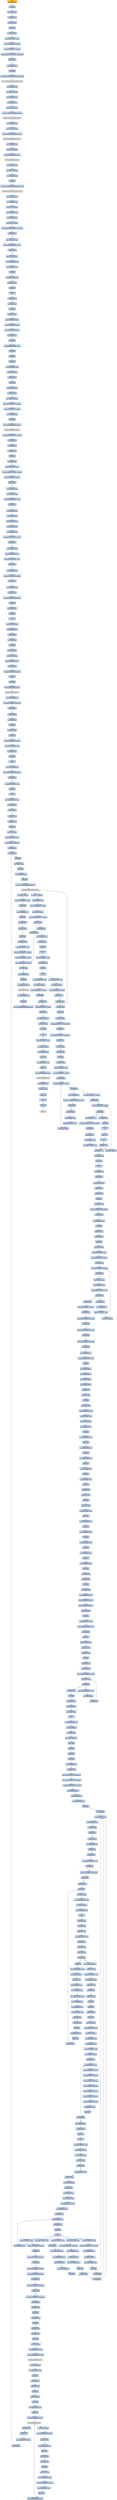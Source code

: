 digraph G {
node[shape=rectangle,style=filled,fillcolor=lightsteelblue,color=lightsteelblue]
bgcolor="transparent"
a0x00411ff0movl_edi_edi[label="start\nmovl %edi, %edi",color="lightgrey",fillcolor="orange"];
a0x00411ff2pushl_ebp[label="0x00411ff2\npushl %ebp"];
a0x00411ff3movl_esp_ebp[label="0x00411ff3\nmovl %esp, %ebp"];
a0x00411ff5call_0x00417870[label="0x00411ff5\ncall 0x00417870"];
a0x00417870movl_edi_edi[label="0x00417870\nmovl %edi, %edi"];
a0x00417872pushl_ebp[label="0x00417872\npushl %ebp"];
a0x00417873movl_esp_ebp[label="0x00417873\nmovl %esp, %ebp"];
a0x00417875subl_0x18UINT8_esp[label="0x00417875\nsubl $0x18<UINT8>, %esp"];
a0x00417878movl_0x0UINT32__8ebp_[label="0x00417878\nmovl $0x0<UINT32>, -8(%ebp)"];
a0x0041787fmovl_0x0UINT32__4ebp_[label="0x0041787f\nmovl $0x0<UINT32>, -4(%ebp)"];
a0x00417886cmpl_0xbb40e64eUINT32_0x00440338[label="0x00417886\ncmpl $0xbb40e64e<UINT32>, 0x00440338"];
a0x00417890je_0x004178b1[label="0x00417890\nje 0x004178b1"];
a0x004178b1leal__8ebp__edx[label="0x004178b1\nleal -8(%ebp), %edx"];
a0x004178b4pushl_edx[label="0x004178b4\npushl %edx"];
a0x004178b5call_GetSystemTimeAsFileTime_kernel32_dll[label="0x004178b5\ncall GetSystemTimeAsFileTime@kernel32.dll"];
GetSystemTimeAsFileTime_kernel32_dll[label="GetSystemTimeAsFileTime@kernel32.dll",color="lightgrey",fillcolor="lightgrey"];
a0x004178bbmovl__8ebp__eax[label="0x004178bb\nmovl -8(%ebp), %eax"];
a0x004178bemovl_eax__12ebp_[label="0x004178be\nmovl %eax, -12(%ebp)"];
a0x004178c1movl__12ebp__ecx[label="0x004178c1\nmovl -12(%ebp), %ecx"];
a0x004178c4xorl__4ebp__ecx[label="0x004178c4\nxorl -4(%ebp), %ecx"];
a0x004178c7movl_ecx__12ebp_[label="0x004178c7\nmovl %ecx, -12(%ebp)"];
a0x004178cacall_GetCurrentProcessId_kernel32_dll[label="0x004178ca\ncall GetCurrentProcessId@kernel32.dll"];
GetCurrentProcessId_kernel32_dll[label="GetCurrentProcessId@kernel32.dll",color="lightgrey",fillcolor="lightgrey"];
a0x004178d0xorl__12ebp__eax[label="0x004178d0\nxorl -12(%ebp), %eax"];
a0x004178d3movl_eax__12ebp_[label="0x004178d3\nmovl %eax, -12(%ebp)"];
a0x004178d6call_GetCurrentThreadId_kernel32_dll[label="0x004178d6\ncall GetCurrentThreadId@kernel32.dll"];
GetCurrentThreadId_kernel32_dll[label="GetCurrentThreadId@kernel32.dll",color="lightgrey",fillcolor="lightgrey"];
a0x004178dcxorl__12ebp__eax[label="0x004178dc\nxorl -12(%ebp), %eax"];
a0x004178dfmovl_eax__12ebp_[label="0x004178df\nmovl %eax, -12(%ebp)"];
a0x004178e2call_GetTickCount_kernel32_dll[label="0x004178e2\ncall GetTickCount@kernel32.dll"];
GetTickCount_kernel32_dll[label="GetTickCount@kernel32.dll",color="lightgrey",fillcolor="lightgrey"];
a0x004178e8xorl__12ebp__eax[label="0x004178e8\nxorl -12(%ebp), %eax"];
a0x004178ebmovl_eax__12ebp_[label="0x004178eb\nmovl %eax, -12(%ebp)"];
a0x004178eeleal__24ebp__edx[label="0x004178ee\nleal -24(%ebp), %edx"];
a0x004178f1pushl_edx[label="0x004178f1\npushl %edx"];
a0x004178f2call_QueryPerformanceCounter_kernel32_dll[label="0x004178f2\ncall QueryPerformanceCounter@kernel32.dll"];
QueryPerformanceCounter_kernel32_dll[label="QueryPerformanceCounter@kernel32.dll",color="lightgrey",fillcolor="lightgrey"];
a0x004178f8movl__12ebp__eax[label="0x004178f8\nmovl -12(%ebp), %eax"];
a0x004178fbxorl__24ebp__eax[label="0x004178fb\nxorl -24(%ebp), %eax"];
a0x004178femovl_eax__12ebp_[label="0x004178fe\nmovl %eax, -12(%ebp)"];
a0x00417901movl__12ebp__ecx[label="0x00417901\nmovl -12(%ebp), %ecx"];
a0x00417904xorl__20ebp__ecx[label="0x00417904\nxorl -20(%ebp), %ecx"];
a0x00417907movl_ecx__12ebp_[label="0x00417907\nmovl %ecx, -12(%ebp)"];
a0x0041790acmpl_0xbb40e64eUINT32__12ebp_[label="0x0041790a\ncmpl $0xbb40e64e<UINT32>, -12(%ebp)"];
a0x00417911jne_0x0041791c[label="0x00417911\njne 0x0041791c"];
a0x0041791cmovl__12ebp__edx[label="0x0041791c\nmovl -12(%ebp), %edx"];
a0x0041791fandl_0xffff0000UINT32_edx[label="0x0041791f\nandl $0xffff0000<UINT32>, %edx"];
a0x00417925jne_0x00417933[label="0x00417925\njne 0x00417933"];
a0x00417933movl__12ebp__ecx[label="0x00417933\nmovl -12(%ebp), %ecx"];
a0x00417936movl_ecx_0x00440338[label="0x00417936\nmovl %ecx, 0x00440338"];
a0x0041793cmovl__12ebp__edx[label="0x0041793c\nmovl -12(%ebp), %edx"];
a0x0041793fnotl_edx[label="0x0041793f\nnotl %edx"];
a0x00417941movl_edx_0x0044033c[label="0x00417941\nmovl %edx, 0x0044033c"];
a0x00417947movl_ebp_esp[label="0x00417947\nmovl %ebp, %esp"];
a0x00417949popl_ebp[label="0x00417949\npopl %ebp"];
a0x0041794aret[label="0x0041794a\nret"];
a0x00411ffacall_0x00412010[label="0x00411ffa\ncall 0x00412010"];
a0x00412010movl_edi_edi[label="0x00412010\nmovl %edi, %edi"];
a0x00412012pushl_ebp[label="0x00412012\npushl %ebp"];
a0x00412013movl_esp_ebp[label="0x00412013\nmovl %esp, %ebp"];
a0x00412015pushl_0xfffffffeUINT8[label="0x00412015\npushl $0xfffffffe<UINT8>"];
a0x00412017pushl_0x437080UINT32[label="0x00412017\npushl $0x437080<UINT32>"];
a0x0041201cpushl_0x416720UINT32[label="0x0041201c\npushl $0x416720<UINT32>"];
a0x00412021movl_fs_0_eax[label="0x00412021\nmovl %fs:0, %eax"];
a0x00412027pushl_eax[label="0x00412027\npushl %eax"];
a0x00412028addl_0xffffff94UINT8_esp[label="0x00412028\naddl $0xffffff94<UINT8>, %esp"];
a0x0041202bpushl_ebx[label="0x0041202b\npushl %ebx"];
a0x0041202cpushl_esi[label="0x0041202c\npushl %esi"];
a0x0041202dpushl_edi[label="0x0041202d\npushl %edi"];
a0x0041202emovl_0x00440338_eax[label="0x0041202e\nmovl 0x00440338, %eax"];
a0x00412033xorl_eax__8ebp_[label="0x00412033\nxorl %eax, -8(%ebp)"];
a0x00412036xorl_ebp_eax[label="0x00412036\nxorl %ebp, %eax"];
a0x00412038pushl_eax[label="0x00412038\npushl %eax"];
a0x00412039leal__16ebp__eax[label="0x00412039\nleal -16(%ebp), %eax"];
a0x0041203cmovl_eax_fs_0[label="0x0041203c\nmovl %eax, %fs:0"];
a0x00412042movl_esp__24ebp_[label="0x00412042\nmovl %esp, -24(%ebp)"];
a0x00412045movl_0x0UINT32__112ebp_[label="0x00412045\nmovl $0x0<UINT32>, -112(%ebp)"];
a0x0041204cmovl_0x0UINT32__4ebp_[label="0x0041204c\nmovl $0x0<UINT32>, -4(%ebp)"];
a0x00412053leal__96ebp__eax[label="0x00412053\nleal -96(%ebp), %eax"];
a0x00412056pushl_eax[label="0x00412056\npushl %eax"];
a0x00412057call_GetStartupInfoA_kernel32_dll[label="0x00412057\ncall GetStartupInfoA@kernel32.dll"];
GetStartupInfoA_kernel32_dll[label="GetStartupInfoA@kernel32.dll",color="lightgrey",fillcolor="lightgrey"];
a0x0041205dmovl_0xfffffffeUINT32__4ebp_[label="0x0041205d\nmovl $0xfffffffe<UINT32>, -4(%ebp)"];
a0x00412064jmp_0x0041208c[label="0x00412064\njmp 0x0041208c"];
a0x0041208ccall_0x00412220[label="0x0041208c\ncall 0x00412220"];
a0x00412220movl_edi_edi[label="0x00412220\nmovl %edi, %edi"];
a0x00412222pushl_ebp[label="0x00412222\npushl %ebp"];
a0x00412223movl_esp_ebp[label="0x00412223\nmovl %esp, %ebp"];
a0x00412225subl_0x8UINT8_esp[label="0x00412225\nsubl $0x8<UINT8>, %esp"];
a0x00412228movl_0x400000UINT32__4ebp_[label="0x00412228\nmovl $0x400000<UINT32>, -4(%ebp)"];
a0x0041222fcmpl_0x0UINT8__4ebp_[label="0x0041222f\ncmpl $0x0<UINT8>, -4(%ebp)"];
a0x00412233je_0x00412243[label="0x00412233\nje 0x00412243"];
a0x00412235movl__4ebp__eax[label="0x00412235\nmovl -4(%ebp), %eax"];
a0x00412238movzwl_eax__ecx[label="0x00412238\nmovzwl (%eax), %ecx"];
a0x0041223bcmpl_0x5a4dUINT32_ecx[label="0x0041223b\ncmpl $0x5a4d<UINT32>, %ecx"];
a0x00412241je_0x00412247[label="0x00412241\nje 0x00412247"];
a0x00412247movl__4ebp__edx[label="0x00412247\nmovl -4(%ebp), %edx"];
a0x0041224amovl__4ebp__eax[label="0x0041224a\nmovl -4(%ebp), %eax"];
a0x0041224daddl_0x3cedx__eax[label="0x0041224d\naddl 0x3c(%edx), %eax"];
a0x00412250movl_eax__8ebp_[label="0x00412250\nmovl %eax, -8(%ebp)"];
a0x00412253movl__8ebp__ecx[label="0x00412253\nmovl -8(%ebp), %ecx"];
a0x00412256cmpl_0x4550UINT32_ecx_[label="0x00412256\ncmpl $0x4550<UINT32>, (%ecx)"];
a0x0041225cje_0x00412262[label="0x0041225c\nje 0x00412262"];
a0x00412262movl__8ebp__edx[label="0x00412262\nmovl -8(%ebp), %edx"];
a0x00412265movzwl_0x18edx__eax[label="0x00412265\nmovzwl 0x18(%edx), %eax"];
a0x00412269cmpl_0x10bUINT32_eax[label="0x00412269\ncmpl $0x10b<UINT32>, %eax"];
a0x0041226eje_0x00412274[label="0x0041226e\nje 0x00412274"];
a0x00412274movl__8ebp__ecx[label="0x00412274\nmovl -8(%ebp), %ecx"];
a0x00412277cmpl_0xeUINT8_0x74ecx_[label="0x00412277\ncmpl $0xe<UINT8>, 0x74(%ecx)"];
a0x0041227bja_0x00412281[label="0x0041227b\nja 0x00412281"];
a0x00412281movl__8ebp__edx[label="0x00412281\nmovl -8(%ebp), %edx"];
a0x00412284xorl_eax_eax[label="0x00412284\nxorl %eax, %eax"];
a0x00412286cmpl_0x0UINT8_0xe8edx_[label="0x00412286\ncmpl $0x0<UINT8>, 0xe8(%edx)"];
a0x0041228dsetne_al[label="0x0041228d\nsetne %al"];
a0x00412290movl_ebp_esp[label="0x00412290\nmovl %ebp, %esp"];
a0x00412292popl_ebp[label="0x00412292\npopl %ebp"];
a0x00412293ret[label="0x00412293\nret"];
a0x00412091movl_eax__108ebp_[label="0x00412091\nmovl %eax, -108(%ebp)"];
a0x00412094pushl_0x1UINT8[label="0x00412094\npushl $0x1<UINT8>"];
a0x00412096call_0x00419080[label="0x00412096\ncall 0x00419080"];
a0x00419080movl_edi_edi[label="0x00419080\nmovl %edi, %edi"];
a0x00419082pushl_ebp[label="0x00419082\npushl %ebp"];
a0x00419083movl_esp_ebp[label="0x00419083\nmovl %esp, %ebp"];
a0x00419085pushl_0x0UINT8[label="0x00419085\npushl $0x0<UINT8>"];
a0x00419087pushl_0x1000UINT32[label="0x00419087\npushl $0x1000<UINT32>"];
a0x0041908cxorl_eax_eax[label="0x0041908c\nxorl %eax, %eax"];
a0x0041908ecmpl_0x0UINT8_0x8ebp_[label="0x0041908e\ncmpl $0x0<UINT8>, 0x8(%ebp)"];
a0x00419092sete_al[label="0x00419092\nsete %al"];
a0x00419095pushl_eax[label="0x00419095\npushl %eax"];
a0x00419096call_HeapCreate_kernel32_dll[label="0x00419096\ncall HeapCreate@kernel32.dll"];
HeapCreate_kernel32_dll[label="HeapCreate@kernel32.dll",color="lightgrey",fillcolor="lightgrey"];
a0x0041909cmovl_eax_0x004416fc[label="0x0041909c\nmovl %eax, 0x004416fc"];
a0x004190a1cmpl_0x0UINT8_0x004416fc[label="0x004190a1\ncmpl $0x0<UINT8>, 0x004416fc"];
a0x004190a8jne_0x004190ae[label="0x004190a8\njne 0x004190ae"];
a0x004190aecall_0x00419060[label="0x004190ae\ncall 0x00419060"];
a0x00419060movl_edi_edi[label="0x00419060\nmovl %edi, %edi"];
a0x00419062pushl_ebp[label="0x00419062\npushl %ebp"];
a0x00419063movl_esp_ebp[label="0x00419063\nmovl %esp, %ebp"];
a0x00419065pushl_ecx[label="0x00419065\npushl %ecx"];
a0x00419066movl_0x0UINT32__4ebp_[label="0x00419066\nmovl $0x0<UINT32>, -4(%ebp)"];
a0x0041906dmovl_0x1UINT32_eax[label="0x0041906d\nmovl $0x1<UINT32>, %eax"];
a0x00419072movl_ebp_esp[label="0x00419072\nmovl %ebp, %esp"];
a0x00419074popl_ebp[label="0x00419074\npopl %ebp"];
a0x00419075ret[label="0x00419075\nret"];
a0x004190b3movl_eax_0x00441c08[label="0x004190b3\nmovl %eax, 0x00441c08"];
a0x004190b8cmpl_0x3UINT8_0x00441c08[label="0x004190b8\ncmpl $0x3<UINT8>, 0x00441c08"];
a0x004190bfjne_0x004190ed[label="0x004190bf\njne 0x004190ed"];
a0x004190edmovl_0x1UINT32_eax[label="0x004190ed\nmovl $0x1<UINT32>, %eax"];
a0x004190f2popl_ebp[label="0x004190f2\npopl %ebp"];
a0x004190f3ret[label="0x004190f3\nret"];
a0x0041209baddl_0x4UINT8_esp[label="0x0041209b\naddl $0x4<UINT8>, %esp"];
a0x0041209etestl_eax_eax[label="0x0041209e\ntestl %eax, %eax"];
a0x004120a0jne_0x004120ac[label="0x004120a0\njne 0x004120ac"];
a0x004120accall_0x00417110[label="0x004120ac\ncall 0x00417110"];
a0x00417110movl_edi_edi[label="0x00417110\nmovl %edi, %edi"];
a0x00417112pushl_ebp[label="0x00417112\npushl %ebp"];
a0x00417113movl_esp_ebp[label="0x00417113\nmovl %esp, %ebp"];
a0x00417115subl_0x8UINT8_esp[label="0x00417115\nsubl $0x8<UINT8>, %esp"];
a0x00417118pushl_0x431ce0UINT32[label="0x00417118\npushl $0x431ce0<UINT32>"];
a0x0041711dcall_0x00416fc0[label="0x0041711d\ncall 0x00416fc0"];
a0x00416fc0movl_edi_edi[label="0x00416fc0\nmovl %edi, %edi"];
a0x00416fc2pushl_ebp[label="0x00416fc2\npushl %ebp"];
a0x00416fc3movl_esp_ebp[label="0x00416fc3\nmovl %esp, %ebp"];
a0x00416fc5pushl_ecx[label="0x00416fc5\npushl %ecx"];
a0x00416fc6movl_0x8ebp__eax[label="0x00416fc6\nmovl 0x8(%ebp), %eax"];
a0x00416fc9pushl_eax[label="0x00416fc9\npushl %eax"];
a0x00416fcacall_GetModuleHandleW_kernel32_dll[label="0x00416fca\ncall GetModuleHandleW@kernel32.dll"];
GetModuleHandleW_kernel32_dll[label="GetModuleHandleW@kernel32.dll",color="lightgrey",fillcolor="lightgrey"];
a0x00416fd0movl_eax__4ebp_[label="0x00416fd0\nmovl %eax, -4(%ebp)"];
a0x00416fd3cmpl_0x0UINT8__4ebp_[label="0x00416fd3\ncmpl $0x0<UINT8>, -4(%ebp)"];
a0x00416fd7je_0x00416fde[label="0x00416fd7\nje 0x00416fde"];
a0x00416fdemovl_0x8ebp__ecx[label="0x00416fde\nmovl 0x8(%ebp), %ecx"];
a0x00416fe1pushl_ecx[label="0x00416fe1\npushl %ecx"];
a0x00416fe2call_0x00417950[label="0x00416fe2\ncall 0x00417950"];
a0x00417950movl_edi_edi[label="0x00417950\nmovl %edi, %edi"];
a0x00417952pushl_ebp[label="0x00417952\npushl %ebp"];
a0x00417953movl_esp_ebp[label="0x00417953\nmovl %esp, %ebp"];
a0x00417955subl_0x8UINT8_esp[label="0x00417955\nsubl $0x8<UINT8>, %esp"];
a0x00417958movl_0x3e8UINT32__8ebp_[label="0x00417958\nmovl $0x3e8<UINT32>, -8(%ebp)"];
a0x0041795fmovl_0x0UINT32__4ebp_[label="0x0041795f\nmovl $0x0<UINT32>, -4(%ebp)"];
a0x00417966cmpl_0x0UINT8__4ebp_[label="0x00417966\ncmpl $0x0<UINT8>, -4(%ebp)"];
a0x0041796ajne_0x0041799c[label="0x0041796a\njne 0x0041799c"];
a0x0041796cmovl__8ebp__eax[label="0x0041796c\nmovl -8(%ebp), %eax"];
a0x0041796fpushl_eax[label="0x0041796f\npushl %eax"];
a0x00417970call_Sleep_kernel32_dll[label="0x00417970\ncall Sleep@kernel32.dll"];
Sleep_kernel32_dll[label="Sleep@kernel32.dll",color="lightgrey",fillcolor="lightgrey"];
a0x00417976movl_0x8ebp__ecx[label="0x00417976\nmovl 0x8(%ebp), %ecx"];
a0x00417979pushl_ecx[label="0x00417979\npushl %ecx"];
a0x0041797acall_GetModuleHandleW_kernel32_dll[label="0x0041797a\ncall GetModuleHandleW@kernel32.dll"];
a0x00417980movl_eax__4ebp_[label="0x00417980\nmovl %eax, -4(%ebp)"];
a0x00417983movl__8ebp__edx[label="0x00417983\nmovl -8(%ebp), %edx"];
a0x00417986addl_0x3e8UINT32_edx[label="0x00417986\naddl $0x3e8<UINT32>, %edx"];
a0x0041798cmovl_edx__8ebp_[label="0x0041798c\nmovl %edx, -8(%ebp)"];
a0x0041798fcmpl_0xea60UINT32__8ebp_[label="0x0041798f\ncmpl $0xea60<UINT32>, -8(%ebp)"];
a0x00417996jbe_0x0041799a[label="0x00417996\njbe 0x0041799a"];
a0x0041799ajmp_0x00417966[label="0x0041799a\njmp 0x00417966"];
a0x00417998jmp_0x0041799c[label="0x00417998\njmp 0x0041799c"];
a0x0041799cmovl__4ebp__eax[label="0x0041799c\nmovl -4(%ebp), %eax"];
a0x0041799fmovl_ebp_esp[label="0x0041799f\nmovl %ebp, %esp"];
a0x004179a1popl_ebp[label="0x004179a1\npopl %ebp"];
a0x004179a2ret[label="0x004179a2\nret"];
a0x00416fe7addl_0x4UINT8_esp[label="0x00416fe7\naddl $0x4<UINT8>, %esp"];
a0x00416feamovl_ebp_esp[label="0x00416fea\nmovl %ebp, %esp"];
a0x00416fecpopl_ebp[label="0x00416fec\npopl %ebp"];
a0x00416fedret[label="0x00416fed\nret"];
a0x00417122addl_0x4UINT8_esp[label="0x00417122\naddl $0x4<UINT8>, %esp"];
a0x00417125movl_eax__4ebp_[label="0x00417125\nmovl %eax, -4(%ebp)"];
a0x00417128cmpl_0x0UINT8__4ebp_[label="0x00417128\ncmpl $0x0<UINT8>, -4(%ebp)"];
a0x0041712cjne_0x0041713a[label="0x0041712c\njne 0x0041713a"];
a0x0041712ecall_0x00417320[label="0x0041712e\ncall 0x00417320"];
a0x00417320movl_edi_edi[label="0x00417320\nmovl %edi, %edi"];
a0x00417322pushl_ebp[label="0x00417322\npushl %ebp"];
a0x00417323movl_esp_ebp[label="0x00417323\nmovl %esp, %ebp"];
a0x00417325cmpl_0xffffffffUINT8_0x004405e0[label="0x00417325\ncmpl $0xffffffff<UINT8>, 0x004405e0"];
a0x0041732cje_0x0041734f[label="0x0041732c\nje 0x0041734f"];
a0x0041734fcmpl_0xffffffffUINT8_0x004405e4[label="0x0041734f\ncmpl $0xffffffff<UINT8>, 0x004405e4"];
a0x00417356je_0x0041736f[label="0x00417356\nje 0x0041736f"];
a0x0041736fcall_0x004164b0[label="0x0041736f\ncall 0x004164b0"];
a0x004164b0movl_edi_edi[label="0x004164b0\nmovl %edi, %edi"];
a0x004164b2pushl_ebp[label="0x004164b2\npushl %ebp"];
a0x004164b3movl_esp_ebp[label="0x004164b3\nmovl %esp, %ebp"];
a0x004164b5subl_0xcUINT8_esp[label="0x004164b5\nsubl $0xc<UINT8>, %esp"];
a0x004164b8movl_0x0UINT32__4ebp_[label="0x004164b8\nmovl $0x0<UINT32>, -4(%ebp)"];
a0x004164bfjmp_0x004164ca[label="0x004164bf\njmp 0x004164ca"];
a0x004164cacmpl_0x24UINT8__4ebp_[label="0x004164ca\ncmpl $0x24<UINT8>, -4(%ebp)"];
a0x004164cejnl_0x0041651f[label="0x004164ce\njnl 0x0041651f"];
a0x004164d0movl__4ebp__ecx[label="0x004164d0\nmovl -4(%ebp), %ecx"];
a0x004164d3cmpl_0x0UINT8_0x4404b0ecx8_[label="0x004164d3\ncmpl $0x0<UINT8>, 0x4404b0(,%ecx,8)"];
a0x004164dbje_0x0041651d[label="0x004164db\nje 0x0041651d"];
a0x0041651djmp_0x004164c1[label="0x0041651d\njmp 0x004164c1"];
a0x004164c1movl__4ebp__eax[label="0x004164c1\nmovl -4(%ebp), %eax"];
a0x004164c4addl_0x1UINT8_eax[label="0x004164c4\naddl $0x1<UINT8>, %eax"];
a0x004164c7movl_eax__4ebp_[label="0x004164c7\nmovl %eax, -4(%ebp)"];
a0x0041651fmovl_0x0UINT32__4ebp_[label="0x0041651f\nmovl $0x0<UINT32>, -4(%ebp)"];
a0x00416526jmp_0x00416531[label="0x00416526\njmp 0x00416531"];
a0x00416531cmpl_0x24UINT8__4ebp_[label="0x00416531\ncmpl $0x24<UINT8>, -4(%ebp)"];
a0x00416535jnl_0x0041656a[label="0x00416535\njnl 0x0041656a"];
a0x00416537movl__4ebp__eax[label="0x00416537\nmovl -4(%ebp), %eax"];
a0x0041653acmpl_0x0UINT8_0x4404b0eax8_[label="0x0041653a\ncmpl $0x0<UINT8>, 0x4404b0(,%eax,8)"];
a0x00416542je_0x00416568[label="0x00416542\nje 0x00416568"];
a0x00416568jmp_0x00416528[label="0x00416568\njmp 0x00416528"];
a0x00416528movl__4ebp__edx[label="0x00416528\nmovl -4(%ebp), %edx"];
a0x0041652baddl_0x1UINT8_edx[label="0x0041652b\naddl $0x1<UINT8>, %edx"];
a0x0041652emovl_edx__4ebp_[label="0x0041652e\nmovl %edx, -4(%ebp)"];
a0x0041656amovl_ebp_esp[label="0x0041656a\nmovl %ebp, %esp"];
a0x0041656cpopl_ebp[label="0x0041656c\npopl %ebp"];
a0x0041656dret[label="0x0041656d\nret"];
a0x00417374popl_ebp[label="0x00417374\npopl %ebp"];
a0x00417375ret[label="0x00417375\nret"];
a0x00417133xorl_eax_eax[label="0x00417133\nxorl %eax, %eax"];
a0x00417135jmp_0x00417316[label="0x00417135\njmp 0x00417316"];
a0x00417316movl_ebp_esp[label="0x00417316\nmovl %ebp, %esp"];
a0x00417318popl_ebp[label="0x00417318\npopl %ebp"];
a0x00417319ret[label="0x00417319\nret"];
a0x004120b1testl_eax_eax[label="0x004120b1\ntestl %eax, %eax"];
a0x004120b3jne_0x004120bf[label="0x004120b3\njne 0x004120bf"];
a0x004120b5pushl_0x10UINT8[label="0x004120b5\npushl $0x10<UINT8>"];
a0x004120b7call_0x004121f0[label="0x004120b7\ncall 0x004121f0"];
a0x004121f0movl_edi_edi[label="0x004121f0\nmovl %edi, %edi"];
a0x004121f2pushl_ebp[label="0x004121f2\npushl %ebp"];
a0x004121f3movl_esp_ebp[label="0x004121f3\nmovl %esp, %ebp"];
a0x004121f5cmpl_0x1UINT8_0x004410dc[label="0x004121f5\ncmpl $0x1<UINT8>, 0x004410dc"];
a0x004121fcjne_0x00412203[label="0x004121fc\njne 0x00412203"];
a0x00412203movl_0x8ebp__eax[label="0x00412203\nmovl 0x8(%ebp), %eax"];
a0x00412206pushl_eax[label="0x00412206\npushl %eax"];
a0x00412207call_0x00419150[label="0x00412207\ncall 0x00419150"];
a0x00419150movl_edi_edi[label="0x00419150\nmovl %edi, %edi"];
a0x00419152pushl_ebp[label="0x00419152\npushl %ebp"];
a0x00419153movl_esp_ebp[label="0x00419153\nmovl %esp, %ebp"];
a0x00419155subl_0x18UINT8_esp[label="0x00419155\nsubl $0x18<UINT8>, %esp"];
a0x00419158movl_0x0UINT32__4ebp_[label="0x00419158\nmovl $0x0<UINT32>, -4(%ebp)"];
a0x0041915fjmp_0x0041916a[label="0x0041915f\njmp 0x0041916a"];
a0x0041916acmpl_0x17UINT8__4ebp_[label="0x0041916a\ncmpl $0x17<UINT8>, -4(%ebp)"];
a0x0041916ejae_0x00419183[label="0x0041916e\njae 0x00419183"];
a0x00419170movl__4ebp__ecx[label="0x00419170\nmovl -4(%ebp), %ecx"];
a0x00419173movl_0x8ebp__edx[label="0x00419173\nmovl 0x8(%ebp), %edx"];
a0x00419176cmpl_0x440648ecx8__edx[label="0x00419176\ncmpl 0x440648(,%ecx,8), %edx"];
a0x0041917djne_0x00419181[label="0x0041917d\njne 0x00419181"];
a0x00419181jmp_0x00419161[label="0x00419181\njmp 0x00419161"];
a0x00419161movl__4ebp__eax[label="0x00419161\nmovl -4(%ebp), %eax"];
a0x00419164addl_0x1UINT8_eax[label="0x00419164\naddl $0x1<UINT8>, %eax"];
a0x00419167movl_eax__4ebp_[label="0x00419167\nmovl %eax, -4(%ebp)"];
a0x0041917fjmp_0x00419183[label="0x0041917f\njmp 0x00419183"];
a0x00419183cmpl_0x17UINT8__4ebp_[label="0x00419183\ncmpl $0x17<UINT8>, -4(%ebp)"];
a0x00419187jae_0x004193de[label="0x00419187\njae 0x004193de"];
a0x0041918dcmpl_0xfcUINT32_0x8ebp_[label="0x0041918d\ncmpl $0xfc<UINT32>, 0x8(%ebp)"];
a0x00419194je_0x004191c6[label="0x00419194\nje 0x004191c6"];
a0x00419196cmpl_0xffUINT32_0x8ebp_[label="0x00419196\ncmpl $0xff<UINT32>, 0x8(%ebp)"];
a0x0041919dje_0x004191c6[label="0x0041919d\nje 0x004191c6"];
a0x0041919fcmpl_0x1eUINT8_0x8ebp_[label="0x0041919f\ncmpl $0x1e<UINT8>, 0x8(%ebp)"];
a0x004191a3je_0x004191c6[label="0x004191a3\nje 0x004191c6"];
a0x004191a5movl__4ebp__eax[label="0x004191a5\nmovl -4(%ebp), %eax"];
a0x004191a8movl_0x44064ceax8__ecx[label="0x004191a8\nmovl 0x44064c(,%eax,8), %ecx"];
a0x004191afpushl_ecx[label="0x004191af\npushl %ecx"];
a0x004191b0pushl_0x0UINT8[label="0x004191b0\npushl $0x0<UINT8>"];
a0x004191b2pushl_0x0UINT8[label="0x004191b2\npushl $0x0<UINT8>"];
a0x004191b4pushl_0x0UINT8[label="0x004191b4\npushl $0x0<UINT8>"];
a0x004191b6pushl_0x1UINT8[label="0x004191b6\npushl $0x1<UINT8>"];
a0x004191b8call_0x0041c1f0[label="0x004191b8\ncall 0x0041c1f0"];
a0x0041c1f0movl_edi_edi[label="0x0041c1f0\nmovl %edi, %edi"];
a0x0041c1f2pushl_ebp[label="0x0041c1f2\npushl %ebp"];
a0x0041c1f3movl_esp_ebp[label="0x0041c1f3\nmovl %esp, %ebp"];
a0x0041c1f5subl_0x8UINT8_esp[label="0x0041c1f5\nsubl $0x8<UINT8>, %esp"];
a0x0041c1f8leal_0x1cebp__eax[label="0x0041c1f8\nleal 0x1c(%ebp), %eax"];
a0x0041c1fbmovl_eax__4ebp_[label="0x0041c1fb\nmovl %eax, -4(%ebp)"];
a0x0041c1femovl__4ebp__ecx[label="0x0041c1fe\nmovl -4(%ebp), %ecx"];
a0x0041c201pushl_ecx[label="0x0041c201\npushl %ecx"];
a0x0041c202movl_0x18ebp__edx[label="0x0041c202\nmovl 0x18(%ebp), %edx"];
a0x0041c205pushl_edx[label="0x0041c205\npushl %edx"];
a0x0041c206movl_0x14ebp__eax[label="0x0041c206\nmovl 0x14(%ebp), %eax"];
a0x0041c209pushl_eax[label="0x0041c209\npushl %eax"];
a0x0041c20amovl_0x10ebp__ecx[label="0x0041c20a\nmovl 0x10(%ebp), %ecx"];
a0x0041c20dpushl_ecx[label="0x0041c20d\npushl %ecx"];
a0x0041c20emovl_0xcebp__edx[label="0x0041c20e\nmovl 0xc(%ebp), %edx"];
a0x0041c211pushl_edx[label="0x0041c211\npushl %edx"];
a0x0041c212movl_0x8ebp__eax[label="0x0041c212\nmovl 0x8(%ebp), %eax"];
a0x0041c215pushl_eax[label="0x0041c215\npushl %eax"];
a0x0041c216call_0x0041c230[label="0x0041c216\ncall 0x0041c230"];
a0x0041c230movl_edi_edi[label="0x0041c230\nmovl %edi, %edi"];
a0x0041c232pushl_ebp[label="0x0041c232\npushl %ebp"];
a0x0041c233movl_esp_ebp[label="0x0041c233\nmovl %esp, %ebp"];
a0x0041c235movl_0x1cebp__eax[label="0x0041c235\nmovl 0x1c(%ebp), %eax"];
a0x0041c238pushl_eax[label="0x0041c238\npushl %eax"];
a0x0041c239movl_0x18ebp__ecx[label="0x0041c239\nmovl 0x18(%ebp), %ecx"];
a0x0041c23cpushl_ecx[label="0x0041c23c\npushl %ecx"];
a0x0041c23dmovl_0x14ebp__edx[label="0x0041c23d\nmovl 0x14(%ebp), %edx"];
a0x0041c240pushl_edx[label="0x0041c240\npushl %edx"];
a0x0041c241movl_0x10ebp__eax[label="0x0041c241\nmovl 0x10(%ebp), %eax"];
a0x0041c244pushl_eax[label="0x0041c244\npushl %eax"];
a0x0041c245movl_0xcebp__ecx[label="0x0041c245\nmovl 0xc(%ebp), %ecx"];
a0x0041c248pushl_ecx[label="0x0041c248\npushl %ecx"];
a0x0041c249movl_0x8ebp__edx[label="0x0041c249\nmovl 0x8(%ebp), %edx"];
a0x0041c24cpushl_edx[label="0x0041c24c\npushl %edx"];
a0x0041c24dcall_0x0041a900[label="0x0041c24d\ncall 0x0041a900"];
a0x0041a900movl_edi_edi[label="0x0041a900\nmovl %edi, %edi"];
a0x0041a902pushl_ebp[label="0x0041a902\npushl %ebp"];
a0x0041a903movl_esp_ebp[label="0x0041a903\nmovl %esp, %ebp"];
a0x0041a905pushl_0xfffffffeUINT8[label="0x0041a905\npushl $0xfffffffe<UINT8>"];
a0x0041a907pushl_0x437340UINT32[label="0x0041a907\npushl $0x437340<UINT32>"];
a0x0041a90cpushl_0x416720UINT32[label="0x0041a90c\npushl $0x416720<UINT32>"];
a0x0041a911movl_fs_0_eax[label="0x0041a911\nmovl %fs:0, %eax"];
a0x0041a917pushl_eax[label="0x0041a917\npushl %eax"];
a0x0041a918subl_0x8UINT8_esp[label="0x0041a918\nsubl $0x8<UINT8>, %esp"];
a0x0041a91bmovl_0x5050UINT32_eax[label="0x0041a91b\nmovl $0x5050<UINT32>, %eax"];
a0x0041a920call_0x0041bfc0[label="0x0041a920\ncall 0x0041bfc0"];
a0x0041bfc0pushl_ecx[label="0x0041bfc0\npushl %ecx"];
a0x0041bfc1leal_0x4esp__ecx[label="0x0041bfc1\nleal 0x4(%esp), %ecx"];
a0x0041bfc5subl_eax_ecx[label="0x0041bfc5\nsubl %eax, %ecx"];
a0x0041bfc7sbbl_eax_eax[label="0x0041bfc7\nsbbl %eax, %eax"];
a0x0041bfc9notl_eax[label="0x0041bfc9\nnotl %eax"];
a0x0041bfcbandl_eax_ecx[label="0x0041bfcb\nandl %eax, %ecx"];
a0x0041bfcdmovl_esp_eax[label="0x0041bfcd\nmovl %esp, %eax"];
a0x0041bfcfandl_0xfffff000UINT32_eax[label="0x0041bfcf\nandl $0xfffff000<UINT32>, %eax"];
a0x0041bfd4cmpl_eax_ecx[label="0x0041bfd4\ncmpl %eax, %ecx"];
a0x0041bfd6jb_0x0041bfe2[label="0x0041bfd6\njb 0x0041bfe2"];
a0x0041bfe2subl_0x1000UINT32_eax[label="0x0041bfe2\nsubl $0x1000<UINT32>, %eax"];
a0x0041bfe7testl_eax_eax_[label="0x0041bfe7\ntestl %eax, (%eax)"];
a0x0041bfe9jmp_0x0041bfd4[label="0x0041bfe9\njmp 0x0041bfd4"];
a0x0041bfd8movl_ecx_eax[label="0x0041bfd8\nmovl %ecx, %eax"];
a0x0041bfdapopl_ecx[label="0x0041bfda\npopl %ecx"];
a0x0041bfdbxchgl_eax_esp[label="0x0041bfdb\nxchgl %eax, %esp"];
a0x0041bfdcmovl_eax__eax[label="0x0041bfdc\nmovl (%eax), %eax"];
a0x0041bfdemovl_eax_esp_[label="0x0041bfde\nmovl %eax, (%esp)"];
a0x0041bfe1ret[label="0x0041bfe1\nret"];
a0x0041a925movl_0x00440338_eax[label="0x0041a925\nmovl 0x00440338, %eax"];
a0x0041a92axorl_eax__8ebp_[label="0x0041a92a\nxorl %eax, -8(%ebp)"];
a0x0041a92dxorl_ebp_eax[label="0x0041a92d\nxorl %ebp, %eax"];
a0x0041a92fmovl_eax__28ebp_[label="0x0041a92f\nmovl %eax, -28(%ebp)"];
a0x0041a932pushl_ebx[label="0x0041a932\npushl %ebx"];
a0x0041a933pushl_esi[label="0x0041a933\npushl %esi"];
a0x0041a934pushl_edi[label="0x0041a934\npushl %edi"];
a0x0041a935pushl_eax[label="0x0041a935\npushl %eax"];
a0x0041a936leal__16ebp__eax[label="0x0041a936\nleal -16(%ebp), %eax"];
a0x0041a939movl_eax_fs_0[label="0x0041a939\nmovl %eax, %fs:0"];
a0x0041a93fmovl_0x0UINT32__8228ebp_[label="0x0041a93f\nmovl $0x0<UINT32>, -8228(%ebp)"];
a0x0041a949movl_0x0UINT32__12332ebp_[label="0x0041a949\nmovl $0x0<UINT32>, -12332(%ebp)"];
a0x0041a953movb_0x0UINT8__16432ebp_[label="0x0041a953\nmovb $0x0<UINT8>, -16432(%ebp)"];
a0x0041a95apushl_0xfffUINT32[label="0x0041a95a\npushl $0xfff<UINT32>"];
a0x0041a95fpushl_0x0UINT8[label="0x0041a95f\npushl $0x0<UINT8>"];
a0x0041a961leal__16431ebp__eax[label="0x0041a961\nleal -16431(%ebp), %eax"];
a0x0041a967pushl_eax[label="0x0041a967\npushl %eax"];
a0x0041a968call_0x00416cb0[label="0x0041a968\ncall 0x00416cb0"];
a0x00416cb0movl_0xcesp__edx[label="0x00416cb0\nmovl 0xc(%esp), %edx"];
a0x00416cb4movl_0x4esp__ecx[label="0x00416cb4\nmovl 0x4(%esp), %ecx"];
a0x00416cb8testl_edx_edx[label="0x00416cb8\ntestl %edx, %edx"];
a0x00416cbaje_0x00416d25[label="0x00416cba\nje 0x00416d25"];
a0x00416cbcxorl_eax_eax[label="0x00416cbc\nxorl %eax, %eax"];
a0x00416cbemovb_0x8esp__al[label="0x00416cbe\nmovb 0x8(%esp), %al"];
a0x00416cc2testb_al_al[label="0x00416cc2\ntestb %al, %al"];
a0x00416cc4jne_0x00416cdc[label="0x00416cc4\njne 0x00416cdc"];
a0x00416cc6cmpl_0x100UINT32_edx[label="0x00416cc6\ncmpl $0x100<UINT32>, %edx"];
a0x00416cccjb_0x00416cdc[label="0x00416ccc\njb 0x00416cdc"];
a0x00416ccecmpl_0x0UINT8_0x00441bdc[label="0x00416cce\ncmpl $0x0<UINT8>, 0x00441bdc"];
a0x00416cd5je_0x00416cdc[label="0x00416cd5\nje 0x00416cdc"];
a0x00416cd7jmp_0x00421c50[label="0x00416cd7\njmp 0x00421c50"];
a0x00421c50pushl_ebp[label="0x00421c50\npushl %ebp"];
a0x00421c51movl_esp_ebp[label="0x00421c51\nmovl %esp, %ebp"];
a0x00421c53subl_0x10UINT8_esp[label="0x00421c53\nsubl $0x10<UINT8>, %esp"];
a0x00421c56movl_edi__4ebp_[label="0x00421c56\nmovl %edi, -4(%ebp)"];
a0x00421c59movl_0x8ebp__eax[label="0x00421c59\nmovl 0x8(%ebp), %eax"];
a0x00421c5ccltd_[label="0x00421c5c\ncltd "];
a0x00421c5dmovl_eax_edi[label="0x00421c5d\nmovl %eax, %edi"];
a0x00421c5fxorl_edx_edi[label="0x00421c5f\nxorl %edx, %edi"];
a0x00421c61subl_edx_edi[label="0x00421c61\nsubl %edx, %edi"];
a0x00421c63andl_0xfUINT8_edi[label="0x00421c63\nandl $0xf<UINT8>, %edi"];
a0x00421c66xorl_edx_edi[label="0x00421c66\nxorl %edx, %edi"];
a0x00421c68subl_edx_edi[label="0x00421c68\nsubl %edx, %edi"];
a0x00421c6atestl_edi_edi[label="0x00421c6a\ntestl %edi, %edi"];
a0x00421c6cjne_0x00421caa[label="0x00421c6c\njne 0x00421caa"];
a0x00421caanegl_edi[label="0x00421caa\nnegl %edi"];
a0x00421cacaddl_0x10UINT8_edi[label="0x00421cac\naddl $0x10<UINT8>, %edi"];
a0x00421cafmovl_edi__16ebp_[label="0x00421caf\nmovl %edi, -16(%ebp)"];
a0x00421cb2xorl_eax_eax[label="0x00421cb2\nxorl %eax, %eax"];
a0x00421cb4movl_0x8ebp__edi[label="0x00421cb4\nmovl 0x8(%ebp), %edi"];
a0x00421cb7movl__16ebp__ecx[label="0x00421cb7\nmovl -16(%ebp), %ecx"];
a0x00421cbarepz_stosb_al_es_edi_[label="0x00421cba\nrepz stosb %al, %es:(%edi)"];
a0x00421cbcmovl__16ebp__eax[label="0x00421cbc\nmovl -16(%ebp), %eax"];
a0x00421cbfmovl_0x8ebp__ecx[label="0x00421cbf\nmovl 0x8(%ebp), %ecx"];
a0x00421cc2movl_0x10ebp__edx[label="0x00421cc2\nmovl 0x10(%ebp), %edx"];
a0x00421cc5addl_eax_ecx[label="0x00421cc5\naddl %eax, %ecx"];
a0x00421cc7subl_eax_edx[label="0x00421cc7\nsubl %eax, %edx"];
a0x00421cc9pushl_edx[label="0x00421cc9\npushl %edx"];
a0x00421ccapushl_0x0UINT8[label="0x00421cca\npushl $0x0<UINT8>"];
a0x00421cccpushl_ecx[label="0x00421ccc\npushl %ecx"];
a0x00421ccdcall_0x00421c50[label="0x00421ccd\ncall 0x00421c50"];
a0x00421c6emovl_0x10ebp__ecx[label="0x00421c6e\nmovl 0x10(%ebp), %ecx"];
a0x00421c71movl_ecx_edx[label="0x00421c71\nmovl %ecx, %edx"];
a0x00421c73andl_0x7fUINT8_edx[label="0x00421c73\nandl $0x7f<UINT8>, %edx"];
a0x00421c76movl_edx__12ebp_[label="0x00421c76\nmovl %edx, -12(%ebp)"];
a0x00421c79cmpl_edx_ecx[label="0x00421c79\ncmpl %edx, %ecx"];
a0x00421c7bje_0x00421c8f[label="0x00421c7b\nje 0x00421c8f"];
a0x00421c7dsubl_edx_ecx[label="0x00421c7d\nsubl %edx, %ecx"];
a0x00421c7fpushl_ecx[label="0x00421c7f\npushl %ecx"];
a0x00421c80pushl_eax[label="0x00421c80\npushl %eax"];
a0x00421c81call_0x00421ce0[label="0x00421c81\ncall 0x00421ce0"];
a0x00421ce0pushl_ebp[label="0x00421ce0\npushl %ebp"];
a0x00421ce1movl_esp_ebp[label="0x00421ce1\nmovl %esp, %ebp"];
a0x00421ce3subl_0x4UINT8_esp[label="0x00421ce3\nsubl $0x4<UINT8>, %esp"];
a0x00421ce6movl_edi__4ebp_[label="0x00421ce6\nmovl %edi, -4(%ebp)"];
a0x00421ce9movl_0x8ebp__edi[label="0x00421ce9\nmovl 0x8(%ebp), %edi"];
a0x00421cecmovl_0xcebp__ecx[label="0x00421cec\nmovl 0xc(%ebp), %ecx"];
a0x00421cefshrl_0x7UINT8_ecx[label="0x00421cef\nshrl $0x7<UINT8>, %ecx"];
a0x00421cf2pxor_xmm0_xmm0[label="0x00421cf2\npxor %xmm0, %xmm0"];
a0x00421cf6jmp_0x00421d00[label="0x00421cf6\njmp 0x00421d00"];
a0x00421d00movdqa_xmm0_edi_[label="0x00421d00\nmovdqa %xmm0, (%edi)"];
a0x00421d04movdqa_xmm0_0x10edi_[label="0x00421d04\nmovdqa %xmm0, 0x10(%edi)"];
a0x00421d09movdqa_xmm0_0x20edi_[label="0x00421d09\nmovdqa %xmm0, 0x20(%edi)"];
a0x00421d0emovdqa_xmm0_0x30edi_[label="0x00421d0e\nmovdqa %xmm0, 0x30(%edi)"];
a0x00421d13movdqa_xmm0_0x40edi_[label="0x00421d13\nmovdqa %xmm0, 0x40(%edi)"];
a0x00421d18movdqa_xmm0_0x50edi_[label="0x00421d18\nmovdqa %xmm0, 0x50(%edi)"];
a0x00421d1dmovdqa_xmm0_0x60edi_[label="0x00421d1d\nmovdqa %xmm0, 0x60(%edi)"];
a0x00421d22movdqa_xmm0_0x70edi_[label="0x00421d22\nmovdqa %xmm0, 0x70(%edi)"];
a0x00421d27leal_0x80edi__edi[label="0x00421d27\nleal 0x80(%edi), %edi"];
a0x00421d2ddecl_ecx[label="0x00421d2d\ndecl %ecx"];
a0x00421d2ejne_0x00421d00[label="0x00421d2e\njne 0x00421d00"];
a0x00421d30movl__4ebp__edi[label="0x00421d30\nmovl -4(%ebp), %edi"];
a0x00421d33movl_ebp_esp[label="0x00421d33\nmovl %ebp, %esp"];
a0x00421d35popl_ebp[label="0x00421d35\npopl %ebp"];
a0x00421d36ret[label="0x00421d36\nret"];
a0x00421c86addl_0x8UINT8_esp[label="0x00421c86\naddl $0x8<UINT8>, %esp"];
a0x00421c89movl_0x8ebp__eax[label="0x00421c89\nmovl 0x8(%ebp), %eax"];
a0x00421c8cmovl__12ebp__edx[label="0x00421c8c\nmovl -12(%ebp), %edx"];
a0x00421c8ftestl_edx_edx[label="0x00421c8f\ntestl %edx, %edx"];
a0x00421c91je_0x00421cd8[label="0x00421c91\nje 0x00421cd8"];
a0x00421c93addl_0x10ebp__eax[label="0x00421c93\naddl 0x10(%ebp), %eax"];
a0x00421c96subl_edx_eax[label="0x00421c96\nsubl %edx, %eax"];
a0x00421c98movl_eax__8ebp_[label="0x00421c98\nmovl %eax, -8(%ebp)"];
a0x00421c9bxorl_eax_eax[label="0x00421c9b\nxorl %eax, %eax"];
a0x00421c9dmovl__8ebp__edi[label="0x00421c9d\nmovl -8(%ebp), %edi"];
a0x00421ca0movl__12ebp__ecx[label="0x00421ca0\nmovl -12(%ebp), %ecx"];
a0x00421ca3repz_stosb_al_es_edi_[label="0x00421ca3\nrepz stosb %al, %es:(%edi)"];
a0x00421ca5movl_0x8ebp__eax[label="0x00421ca5\nmovl 0x8(%ebp), %eax"];
a0x00421ca8jmp_0x00421cd8[label="0x00421ca8\njmp 0x00421cd8"];
a0x00421cd8movl__4ebp__edi[label="0x00421cd8\nmovl -4(%ebp), %edi"];
a0x00421cdbmovl_ebp_esp[label="0x00421cdb\nmovl %ebp, %esp"];
a0x00421cddpopl_ebp[label="0x00421cdd\npopl %ebp"];
a0x00421cderet[label="0x00421cde\nret"];
a0x00421cd2addl_0xcUINT8_esp[label="0x00421cd2\naddl $0xc<UINT8>, %esp"];
a0x00421cd5movl_0x8ebp__eax[label="0x00421cd5\nmovl 0x8(%ebp), %eax"];
a0x0041a96daddl_0xcUINT8_esp[label="0x0041a96d\naddl $0xc<UINT8>, %esp"];
a0x0041a970movb_0x0UINT8__12328ebp_[label="0x0041a970\nmovb $0x0<UINT8>, -12328(%ebp)"];
a0x0041a977pushl_0xfffUINT32[label="0x0041a977\npushl $0xfff<UINT32>"];
a0x0041a97cpushl_0x0UINT8[label="0x0041a97c\npushl $0x0<UINT8>"];
a0x0041a97eleal__12327ebp__ecx[label="0x0041a97e\nleal -12327(%ebp), %ecx"];
a0x0041a984pushl_ecx[label="0x0041a984\npushl %ecx"];
a0x0041a985call_0x00416cb0[label="0x0041a985\ncall 0x00416cb0"];
a0x0041a98aaddl_0xcUINT8_esp[label="0x0041a98a\naddl $0xc<UINT8>, %esp"];
a0x0041a98dxorl_edx_edx[label="0x0041a98d\nxorl %edx, %edx"];
a0x0041a98fmovw_dx__8224ebp_[label="0x0041a98f\nmovw %dx, -8224(%ebp)"];
a0x0041a996pushl_0x1ffeUINT32[label="0x0041a996\npushl $0x1ffe<UINT32>"];
a0x0041a99bpushl_0x0UINT8[label="0x0041a99b\npushl $0x0<UINT8>"];
a0x0041a99dleal__8222ebp__eax[label="0x0041a99d\nleal -8222(%ebp), %eax"];
a0x0041a9a3pushl_eax[label="0x0041a9a3\npushl %eax"];
a0x0041a9a4call_0x00416cb0[label="0x0041a9a4\ncall 0x00416cb0"];
a0x0041a9a9addl_0xcUINT8_esp[label="0x0041a9a9\naddl $0xc<UINT8>, %esp"];
a0x0041a9acmovb_0x0UINT8__20528ebp_[label="0x0041a9ac\nmovb $0x0<UINT8>, -20528(%ebp)"];
a0x0041a9b3pushl_0xfffUINT32[label="0x0041a9b3\npushl $0xfff<UINT32>"];
a0x0041a9b8pushl_0x0UINT8[label="0x0041a9b8\npushl $0x0<UINT8>"];
a0x0041a9baleal__20527ebp__ecx[label="0x0041a9ba\nleal -20527(%ebp), %ecx"];
a0x0041a9c0pushl_ecx[label="0x0041a9c0\npushl %ecx"];
a0x0041a9c1call_0x00416cb0[label="0x0041a9c1\ncall 0x00416cb0"];
a0x0041a9c6addl_0xcUINT8_esp[label="0x0041a9c6\naddl $0xc<UINT8>, %esp"];
a0x0041a9c9cmpl_0x0UINT8_0x8ebp_[label="0x0041a9c9\ncmpl $0x0<UINT8>, 0x8(%ebp)"];
a0x0041a9cdjl_0x0041a9d5[label="0x0041a9cd\njl 0x0041a9d5"];
a0x0041a9cfcmpl_0x3UINT8_0x8ebp_[label="0x0041a9cf\ncmpl $0x3<UINT8>, 0x8(%ebp)"];
a0x0041a9d3jl_0x0041a9dd[label="0x0041a9d3\njl 0x0041a9dd"];
a0x0041a9ddmovl_0x0UINT32__4ebp_[label="0x0041a9dd\nmovl $0x0<UINT32>, -4(%ebp)"];
a0x0041a9e4cmpl_0x2UINT8_0x8ebp_[label="0x0041a9e4\ncmpl $0x2<UINT8>, 0x8(%ebp)"];
a0x0041a9e8jne_0x0041aaa4[label="0x0041a9e8\njne 0x0041aaa4"];
a0x0041aaa4cmpl_0x0UINT8_0x18ebp_[label="0x0041aaa4\ncmpl $0x0<UINT8>, 0x18(%ebp)"];
a0x0041aaa8je_0x0041ab78[label="0x0041aaa8\nje 0x0041ab78"];
a0x0041aaaemovl_0x0UINT32__20532ebp_[label="0x0041aaae\nmovl $0x0<UINT32>, -20532(%ebp)"];
a0x0041aab8call_0x004160b0[label="0x0041aab8\ncall 0x004160b0"];
a0x004160b0movl_edi_edi[label="0x004160b0\nmovl %edi, %edi"];
a0x004160b2pushl_ebp[label="0x004160b2\npushl %ebp"];
a0x004160b3movl_esp_ebp[label="0x004160b3\nmovl %esp, %ebp"];
a0x004160b5pushl_ecx[label="0x004160b5\npushl %ecx"];
a0x004160b6call_0x004174e0[label="0x004160b6\ncall 0x004174e0"];
a0x004174e0movl_edi_edi[label="0x004174e0\nmovl %edi, %edi"];
a0x004174e2pushl_ebp[label="0x004174e2\npushl %ebp"];
a0x004174e3movl_esp_ebp[label="0x004174e3\nmovl %esp, %ebp"];
a0x004174e5subl_0x8UINT8_esp[label="0x004174e5\nsubl $0x8<UINT8>, %esp"];
a0x004174e8call_GetLastError_kernel32_dll[label="0x004174e8\ncall GetLastError@kernel32.dll"];
GetLastError_kernel32_dll[label="GetLastError@kernel32.dll",color="lightgrey",fillcolor="lightgrey"];
a0x004174eemovl_eax__4ebp_[label="0x004174ee\nmovl %eax, -4(%ebp)"];
a0x004174f1movl_0x004405e0_eax[label="0x004174f1\nmovl 0x004405e0, %eax"];
a0x004174f6pushl_eax[label="0x004174f6\npushl %eax"];
a0x004174f7call_0x004170c0[label="0x004174f7\ncall 0x004170c0"];
a0x004170c0movl_edi_edi[label="0x004170c0\nmovl %edi, %edi"];
a0x004170c2pushl_ebp[label="0x004170c2\npushl %ebp"];
a0x004170c3movl_esp_ebp[label="0x004170c3\nmovl %esp, %ebp"];
a0x004170c5pushl_ecx[label="0x004170c5\npushl %ecx"];
a0x004170c6movl_0x004405e4_eax[label="0x004170c6\nmovl 0x004405e4, %eax"];
a0x004170cbpushl_eax[label="0x004170cb\npushl %eax"];
a0x004170cccall_TlsGetValue_kernel32_dll[label="0x004170cc\ncall TlsGetValue@kernel32.dll"];
TlsGetValue_kernel32_dll[label="TlsGetValue@kernel32.dll",color="lightgrey",fillcolor="lightgrey"];
a0x004170d2movl_eax__4ebp_[label="0x004170d2\nmovl %eax, -4(%ebp)"];
a0x004170d5cmpl_0x0UINT8__4ebp_[label="0x004170d5\ncmpl $0x0<UINT8>, -4(%ebp)"];
a0x004170d9jne_0x004170fd[label="0x004170d9\njne 0x004170fd"];
a0x004170dbmovl_0x004415a8_ecx[label="0x004170db\nmovl 0x004415a8, %ecx"];
a0x004170e1pushl_ecx[label="0x004170e1\npushl %ecx"];
a0x004170e2call_0x00417010[label="0x004170e2\ncall 0x00417010"];
a0x00417010movl_edi_edi[label="0x00417010\nmovl %edi, %edi"];
a0x00417012pushl_ebp[label="0x00417012\npushl %ebp"];
a0x00417013movl_esp_ebp[label="0x00417013\nmovl %esp, %ebp"];
a0x00417015subl_0xcUINT8_esp[label="0x00417015\nsubl $0xc<UINT8>, %esp"];
a0x00417018movl_0x0UINT32__4ebp_[label="0x00417018\nmovl $0x0<UINT32>, -4(%ebp)"];
a0x0041701fmovl_0x004405e4_eax[label="0x0041701f\nmovl 0x004405e4, %eax"];
a0x00417024pushl_eax[label="0x00417024\npushl %eax"];
a0x00417025call_TlsGetValue_kernel32_dll[label="0x00417025\ncall TlsGetValue@kernel32.dll"];
a0x0041702btestl_eax_eax[label="0x0041702b\ntestl %eax, %eax"];
a0x0041702dje_0x00417057[label="0x0041702d\nje 0x00417057"];
a0x00417057pushl_0x431ce0UINT32[label="0x00417057\npushl $0x431ce0<UINT32>"];
a0x0041705ccall_0x00416fc0[label="0x0041705c\ncall 0x00416fc0"];
a0x00417061addl_0x4UINT8_esp[label="0x00417061\naddl $0x4<UINT8>, %esp"];
a0x00417064movl_eax__12ebp_[label="0x00417064\nmovl %eax, -12(%ebp)"];
a0x00417067cmpl_0x0UINT8__12ebp_[label="0x00417067\ncmpl $0x0<UINT8>, -12(%ebp)"];
a0x0041706bje_0x0041707f[label="0x0041706b\nje 0x0041707f"];
a0x0041707fjmp_0x0041708d[label="0x0041707f\njmp 0x0041708d"];
a0x0041708dcmpl_0x0UINT8__4ebp_[label="0x0041708d\ncmpl $0x0<UINT8>, -4(%ebp)"];
a0x00417091je_0x0041709d[label="0x00417091\nje 0x0041709d"];
a0x0041709dmovl_0x8ebp__eax[label="0x0041709d\nmovl 0x8(%ebp), %eax"];
a0x004170a0movl_ebp_esp[label="0x004170a0\nmovl %ebp, %esp"];
a0x004170a2popl_ebp[label="0x004170a2\npopl %ebp"];
a0x004170a3ret[label="0x004170a3\nret"];
a0x004170e7addl_0x4UINT8_esp[label="0x004170e7\naddl $0x4<UINT8>, %esp"];
a0x004170eamovl_eax__4ebp_[label="0x004170ea\nmovl %eax, -4(%ebp)"];
a0x004170edmovl__4ebp__edx[label="0x004170ed\nmovl -4(%ebp), %edx"];
a0x004170f0pushl_edx[label="0x004170f0\npushl %edx"];
a0x004170f1movl_0x004405e4_eax[label="0x004170f1\nmovl 0x004405e4, %eax"];
a0x004170f6pushl_eax[label="0x004170f6\npushl %eax"];
a0x004170f7call_TlsSetValue_kernel32_dll[label="0x004170f7\ncall TlsSetValue@kernel32.dll"];
TlsSetValue_kernel32_dll[label="TlsSetValue@kernel32.dll",color="lightgrey",fillcolor="lightgrey"];
a0x004170fdmovl__4ebp__eax[label="0x004170fd\nmovl -4(%ebp), %eax"];
a0x00417100movl_ebp_esp[label="0x00417100\nmovl %ebp, %esp"];
a0x00417102popl_ebp[label="0x00417102\npopl %ebp"];
a0x00417103ret[label="0x00417103\nret"];
a0x004174fccall_eax[label="0x004174fc\ncall %eax"];
a0x00fc7d83[label="0x00fc7d83",color="lightgrey",fillcolor="lightgrey"];
a0x00411ff0movl_edi_edi -> a0x00411ff2pushl_ebp [color="#000000"];
a0x00411ff2pushl_ebp -> a0x00411ff3movl_esp_ebp [color="#000000"];
a0x00411ff3movl_esp_ebp -> a0x00411ff5call_0x00417870 [color="#000000"];
a0x00411ff5call_0x00417870 -> a0x00417870movl_edi_edi [color="#000000"];
a0x00417870movl_edi_edi -> a0x00417872pushl_ebp [color="#000000"];
a0x00417872pushl_ebp -> a0x00417873movl_esp_ebp [color="#000000"];
a0x00417873movl_esp_ebp -> a0x00417875subl_0x18UINT8_esp [color="#000000"];
a0x00417875subl_0x18UINT8_esp -> a0x00417878movl_0x0UINT32__8ebp_ [color="#000000"];
a0x00417878movl_0x0UINT32__8ebp_ -> a0x0041787fmovl_0x0UINT32__4ebp_ [color="#000000"];
a0x0041787fmovl_0x0UINT32__4ebp_ -> a0x00417886cmpl_0xbb40e64eUINT32_0x00440338 [color="#000000"];
a0x00417886cmpl_0xbb40e64eUINT32_0x00440338 -> a0x00417890je_0x004178b1 [color="#000000"];
a0x00417890je_0x004178b1 -> a0x004178b1leal__8ebp__edx [color="#000000",label="T"];
a0x004178b1leal__8ebp__edx -> a0x004178b4pushl_edx [color="#000000"];
a0x004178b4pushl_edx -> a0x004178b5call_GetSystemTimeAsFileTime_kernel32_dll [color="#000000"];
a0x004178b5call_GetSystemTimeAsFileTime_kernel32_dll -> GetSystemTimeAsFileTime_kernel32_dll [color="#000000"];
GetSystemTimeAsFileTime_kernel32_dll -> a0x004178bbmovl__8ebp__eax [color="#000000"];
a0x004178bbmovl__8ebp__eax -> a0x004178bemovl_eax__12ebp_ [color="#000000"];
a0x004178bemovl_eax__12ebp_ -> a0x004178c1movl__12ebp__ecx [color="#000000"];
a0x004178c1movl__12ebp__ecx -> a0x004178c4xorl__4ebp__ecx [color="#000000"];
a0x004178c4xorl__4ebp__ecx -> a0x004178c7movl_ecx__12ebp_ [color="#000000"];
a0x004178c7movl_ecx__12ebp_ -> a0x004178cacall_GetCurrentProcessId_kernel32_dll [color="#000000"];
a0x004178cacall_GetCurrentProcessId_kernel32_dll -> GetCurrentProcessId_kernel32_dll [color="#000000"];
GetCurrentProcessId_kernel32_dll -> a0x004178d0xorl__12ebp__eax [color="#000000"];
a0x004178d0xorl__12ebp__eax -> a0x004178d3movl_eax__12ebp_ [color="#000000"];
a0x004178d3movl_eax__12ebp_ -> a0x004178d6call_GetCurrentThreadId_kernel32_dll [color="#000000"];
a0x004178d6call_GetCurrentThreadId_kernel32_dll -> GetCurrentThreadId_kernel32_dll [color="#000000"];
GetCurrentThreadId_kernel32_dll -> a0x004178dcxorl__12ebp__eax [color="#000000"];
a0x004178dcxorl__12ebp__eax -> a0x004178dfmovl_eax__12ebp_ [color="#000000"];
a0x004178dfmovl_eax__12ebp_ -> a0x004178e2call_GetTickCount_kernel32_dll [color="#000000"];
a0x004178e2call_GetTickCount_kernel32_dll -> GetTickCount_kernel32_dll [color="#000000"];
GetTickCount_kernel32_dll -> a0x004178e8xorl__12ebp__eax [color="#000000"];
a0x004178e8xorl__12ebp__eax -> a0x004178ebmovl_eax__12ebp_ [color="#000000"];
a0x004178ebmovl_eax__12ebp_ -> a0x004178eeleal__24ebp__edx [color="#000000"];
a0x004178eeleal__24ebp__edx -> a0x004178f1pushl_edx [color="#000000"];
a0x004178f1pushl_edx -> a0x004178f2call_QueryPerformanceCounter_kernel32_dll [color="#000000"];
a0x004178f2call_QueryPerformanceCounter_kernel32_dll -> QueryPerformanceCounter_kernel32_dll [color="#000000"];
QueryPerformanceCounter_kernel32_dll -> a0x004178f8movl__12ebp__eax [color="#000000"];
a0x004178f8movl__12ebp__eax -> a0x004178fbxorl__24ebp__eax [color="#000000"];
a0x004178fbxorl__24ebp__eax -> a0x004178femovl_eax__12ebp_ [color="#000000"];
a0x004178femovl_eax__12ebp_ -> a0x00417901movl__12ebp__ecx [color="#000000"];
a0x00417901movl__12ebp__ecx -> a0x00417904xorl__20ebp__ecx [color="#000000"];
a0x00417904xorl__20ebp__ecx -> a0x00417907movl_ecx__12ebp_ [color="#000000"];
a0x00417907movl_ecx__12ebp_ -> a0x0041790acmpl_0xbb40e64eUINT32__12ebp_ [color="#000000"];
a0x0041790acmpl_0xbb40e64eUINT32__12ebp_ -> a0x00417911jne_0x0041791c [color="#000000"];
a0x00417911jne_0x0041791c -> a0x0041791cmovl__12ebp__edx [color="#000000",label="T"];
a0x0041791cmovl__12ebp__edx -> a0x0041791fandl_0xffff0000UINT32_edx [color="#000000"];
a0x0041791fandl_0xffff0000UINT32_edx -> a0x00417925jne_0x00417933 [color="#000000"];
a0x00417925jne_0x00417933 -> a0x00417933movl__12ebp__ecx [color="#000000",label="T"];
a0x00417933movl__12ebp__ecx -> a0x00417936movl_ecx_0x00440338 [color="#000000"];
a0x00417936movl_ecx_0x00440338 -> a0x0041793cmovl__12ebp__edx [color="#000000"];
a0x0041793cmovl__12ebp__edx -> a0x0041793fnotl_edx [color="#000000"];
a0x0041793fnotl_edx -> a0x00417941movl_edx_0x0044033c [color="#000000"];
a0x00417941movl_edx_0x0044033c -> a0x00417947movl_ebp_esp [color="#000000"];
a0x00417947movl_ebp_esp -> a0x00417949popl_ebp [color="#000000"];
a0x00417949popl_ebp -> a0x0041794aret [color="#000000"];
a0x0041794aret -> a0x00411ffacall_0x00412010 [color="#000000"];
a0x00411ffacall_0x00412010 -> a0x00412010movl_edi_edi [color="#000000"];
a0x00412010movl_edi_edi -> a0x00412012pushl_ebp [color="#000000"];
a0x00412012pushl_ebp -> a0x00412013movl_esp_ebp [color="#000000"];
a0x00412013movl_esp_ebp -> a0x00412015pushl_0xfffffffeUINT8 [color="#000000"];
a0x00412015pushl_0xfffffffeUINT8 -> a0x00412017pushl_0x437080UINT32 [color="#000000"];
a0x00412017pushl_0x437080UINT32 -> a0x0041201cpushl_0x416720UINT32 [color="#000000"];
a0x0041201cpushl_0x416720UINT32 -> a0x00412021movl_fs_0_eax [color="#000000"];
a0x00412021movl_fs_0_eax -> a0x00412027pushl_eax [color="#000000"];
a0x00412027pushl_eax -> a0x00412028addl_0xffffff94UINT8_esp [color="#000000"];
a0x00412028addl_0xffffff94UINT8_esp -> a0x0041202bpushl_ebx [color="#000000"];
a0x0041202bpushl_ebx -> a0x0041202cpushl_esi [color="#000000"];
a0x0041202cpushl_esi -> a0x0041202dpushl_edi [color="#000000"];
a0x0041202dpushl_edi -> a0x0041202emovl_0x00440338_eax [color="#000000"];
a0x0041202emovl_0x00440338_eax -> a0x00412033xorl_eax__8ebp_ [color="#000000"];
a0x00412033xorl_eax__8ebp_ -> a0x00412036xorl_ebp_eax [color="#000000"];
a0x00412036xorl_ebp_eax -> a0x00412038pushl_eax [color="#000000"];
a0x00412038pushl_eax -> a0x00412039leal__16ebp__eax [color="#000000"];
a0x00412039leal__16ebp__eax -> a0x0041203cmovl_eax_fs_0 [color="#000000"];
a0x0041203cmovl_eax_fs_0 -> a0x00412042movl_esp__24ebp_ [color="#000000"];
a0x00412042movl_esp__24ebp_ -> a0x00412045movl_0x0UINT32__112ebp_ [color="#000000"];
a0x00412045movl_0x0UINT32__112ebp_ -> a0x0041204cmovl_0x0UINT32__4ebp_ [color="#000000"];
a0x0041204cmovl_0x0UINT32__4ebp_ -> a0x00412053leal__96ebp__eax [color="#000000"];
a0x00412053leal__96ebp__eax -> a0x00412056pushl_eax [color="#000000"];
a0x00412056pushl_eax -> a0x00412057call_GetStartupInfoA_kernel32_dll [color="#000000"];
a0x00412057call_GetStartupInfoA_kernel32_dll -> GetStartupInfoA_kernel32_dll [color="#000000"];
GetStartupInfoA_kernel32_dll -> a0x0041205dmovl_0xfffffffeUINT32__4ebp_ [color="#000000"];
a0x0041205dmovl_0xfffffffeUINT32__4ebp_ -> a0x00412064jmp_0x0041208c [color="#000000"];
a0x00412064jmp_0x0041208c -> a0x0041208ccall_0x00412220 [color="#000000"];
a0x0041208ccall_0x00412220 -> a0x00412220movl_edi_edi [color="#000000"];
a0x00412220movl_edi_edi -> a0x00412222pushl_ebp [color="#000000"];
a0x00412222pushl_ebp -> a0x00412223movl_esp_ebp [color="#000000"];
a0x00412223movl_esp_ebp -> a0x00412225subl_0x8UINT8_esp [color="#000000"];
a0x00412225subl_0x8UINT8_esp -> a0x00412228movl_0x400000UINT32__4ebp_ [color="#000000"];
a0x00412228movl_0x400000UINT32__4ebp_ -> a0x0041222fcmpl_0x0UINT8__4ebp_ [color="#000000"];
a0x0041222fcmpl_0x0UINT8__4ebp_ -> a0x00412233je_0x00412243 [color="#000000"];
a0x00412233je_0x00412243 -> a0x00412235movl__4ebp__eax [color="#000000",label="F"];
a0x00412235movl__4ebp__eax -> a0x00412238movzwl_eax__ecx [color="#000000"];
a0x00412238movzwl_eax__ecx -> a0x0041223bcmpl_0x5a4dUINT32_ecx [color="#000000"];
a0x0041223bcmpl_0x5a4dUINT32_ecx -> a0x00412241je_0x00412247 [color="#000000"];
a0x00412241je_0x00412247 -> a0x00412247movl__4ebp__edx [color="#000000",label="T"];
a0x00412247movl__4ebp__edx -> a0x0041224amovl__4ebp__eax [color="#000000"];
a0x0041224amovl__4ebp__eax -> a0x0041224daddl_0x3cedx__eax [color="#000000"];
a0x0041224daddl_0x3cedx__eax -> a0x00412250movl_eax__8ebp_ [color="#000000"];
a0x00412250movl_eax__8ebp_ -> a0x00412253movl__8ebp__ecx [color="#000000"];
a0x00412253movl__8ebp__ecx -> a0x00412256cmpl_0x4550UINT32_ecx_ [color="#000000"];
a0x00412256cmpl_0x4550UINT32_ecx_ -> a0x0041225cje_0x00412262 [color="#000000"];
a0x0041225cje_0x00412262 -> a0x00412262movl__8ebp__edx [color="#000000",label="T"];
a0x00412262movl__8ebp__edx -> a0x00412265movzwl_0x18edx__eax [color="#000000"];
a0x00412265movzwl_0x18edx__eax -> a0x00412269cmpl_0x10bUINT32_eax [color="#000000"];
a0x00412269cmpl_0x10bUINT32_eax -> a0x0041226eje_0x00412274 [color="#000000"];
a0x0041226eje_0x00412274 -> a0x00412274movl__8ebp__ecx [color="#000000",label="T"];
a0x00412274movl__8ebp__ecx -> a0x00412277cmpl_0xeUINT8_0x74ecx_ [color="#000000"];
a0x00412277cmpl_0xeUINT8_0x74ecx_ -> a0x0041227bja_0x00412281 [color="#000000"];
a0x0041227bja_0x00412281 -> a0x00412281movl__8ebp__edx [color="#000000",label="T"];
a0x00412281movl__8ebp__edx -> a0x00412284xorl_eax_eax [color="#000000"];
a0x00412284xorl_eax_eax -> a0x00412286cmpl_0x0UINT8_0xe8edx_ [color="#000000"];
a0x00412286cmpl_0x0UINT8_0xe8edx_ -> a0x0041228dsetne_al [color="#000000"];
a0x0041228dsetne_al -> a0x00412290movl_ebp_esp [color="#000000"];
a0x00412290movl_ebp_esp -> a0x00412292popl_ebp [color="#000000"];
a0x00412292popl_ebp -> a0x00412293ret [color="#000000"];
a0x00412293ret -> a0x00412091movl_eax__108ebp_ [color="#000000"];
a0x00412091movl_eax__108ebp_ -> a0x00412094pushl_0x1UINT8 [color="#000000"];
a0x00412094pushl_0x1UINT8 -> a0x00412096call_0x00419080 [color="#000000"];
a0x00412096call_0x00419080 -> a0x00419080movl_edi_edi [color="#000000"];
a0x00419080movl_edi_edi -> a0x00419082pushl_ebp [color="#000000"];
a0x00419082pushl_ebp -> a0x00419083movl_esp_ebp [color="#000000"];
a0x00419083movl_esp_ebp -> a0x00419085pushl_0x0UINT8 [color="#000000"];
a0x00419085pushl_0x0UINT8 -> a0x00419087pushl_0x1000UINT32 [color="#000000"];
a0x00419087pushl_0x1000UINT32 -> a0x0041908cxorl_eax_eax [color="#000000"];
a0x0041908cxorl_eax_eax -> a0x0041908ecmpl_0x0UINT8_0x8ebp_ [color="#000000"];
a0x0041908ecmpl_0x0UINT8_0x8ebp_ -> a0x00419092sete_al [color="#000000"];
a0x00419092sete_al -> a0x00419095pushl_eax [color="#000000"];
a0x00419095pushl_eax -> a0x00419096call_HeapCreate_kernel32_dll [color="#000000"];
a0x00419096call_HeapCreate_kernel32_dll -> HeapCreate_kernel32_dll [color="#000000"];
HeapCreate_kernel32_dll -> a0x0041909cmovl_eax_0x004416fc [color="#000000"];
a0x0041909cmovl_eax_0x004416fc -> a0x004190a1cmpl_0x0UINT8_0x004416fc [color="#000000"];
a0x004190a1cmpl_0x0UINT8_0x004416fc -> a0x004190a8jne_0x004190ae [color="#000000"];
a0x004190a8jne_0x004190ae -> a0x004190aecall_0x00419060 [color="#000000",label="T"];
a0x004190aecall_0x00419060 -> a0x00419060movl_edi_edi [color="#000000"];
a0x00419060movl_edi_edi -> a0x00419062pushl_ebp [color="#000000"];
a0x00419062pushl_ebp -> a0x00419063movl_esp_ebp [color="#000000"];
a0x00419063movl_esp_ebp -> a0x00419065pushl_ecx [color="#000000"];
a0x00419065pushl_ecx -> a0x00419066movl_0x0UINT32__4ebp_ [color="#000000"];
a0x00419066movl_0x0UINT32__4ebp_ -> a0x0041906dmovl_0x1UINT32_eax [color="#000000"];
a0x0041906dmovl_0x1UINT32_eax -> a0x00419072movl_ebp_esp [color="#000000"];
a0x00419072movl_ebp_esp -> a0x00419074popl_ebp [color="#000000"];
a0x00419074popl_ebp -> a0x00419075ret [color="#000000"];
a0x00419075ret -> a0x004190b3movl_eax_0x00441c08 [color="#000000"];
a0x004190b3movl_eax_0x00441c08 -> a0x004190b8cmpl_0x3UINT8_0x00441c08 [color="#000000"];
a0x004190b8cmpl_0x3UINT8_0x00441c08 -> a0x004190bfjne_0x004190ed [color="#000000"];
a0x004190bfjne_0x004190ed -> a0x004190edmovl_0x1UINT32_eax [color="#000000",label="T"];
a0x004190edmovl_0x1UINT32_eax -> a0x004190f2popl_ebp [color="#000000"];
a0x004190f2popl_ebp -> a0x004190f3ret [color="#000000"];
a0x004190f3ret -> a0x0041209baddl_0x4UINT8_esp [color="#000000"];
a0x0041209baddl_0x4UINT8_esp -> a0x0041209etestl_eax_eax [color="#000000"];
a0x0041209etestl_eax_eax -> a0x004120a0jne_0x004120ac [color="#000000"];
a0x004120a0jne_0x004120ac -> a0x004120accall_0x00417110 [color="#000000",label="T"];
a0x004120accall_0x00417110 -> a0x00417110movl_edi_edi [color="#000000"];
a0x00417110movl_edi_edi -> a0x00417112pushl_ebp [color="#000000"];
a0x00417112pushl_ebp -> a0x00417113movl_esp_ebp [color="#000000"];
a0x00417113movl_esp_ebp -> a0x00417115subl_0x8UINT8_esp [color="#000000"];
a0x00417115subl_0x8UINT8_esp -> a0x00417118pushl_0x431ce0UINT32 [color="#000000"];
a0x00417118pushl_0x431ce0UINT32 -> a0x0041711dcall_0x00416fc0 [color="#000000"];
a0x0041711dcall_0x00416fc0 -> a0x00416fc0movl_edi_edi [color="#000000"];
a0x00416fc0movl_edi_edi -> a0x00416fc2pushl_ebp [color="#000000"];
a0x00416fc2pushl_ebp -> a0x00416fc3movl_esp_ebp [color="#000000"];
a0x00416fc3movl_esp_ebp -> a0x00416fc5pushl_ecx [color="#000000"];
a0x00416fc5pushl_ecx -> a0x00416fc6movl_0x8ebp__eax [color="#000000"];
a0x00416fc6movl_0x8ebp__eax -> a0x00416fc9pushl_eax [color="#000000"];
a0x00416fc9pushl_eax -> a0x00416fcacall_GetModuleHandleW_kernel32_dll [color="#000000"];
a0x00416fcacall_GetModuleHandleW_kernel32_dll -> GetModuleHandleW_kernel32_dll [color="#000000"];
GetModuleHandleW_kernel32_dll -> a0x00416fd0movl_eax__4ebp_ [color="#000000"];
a0x00416fd0movl_eax__4ebp_ -> a0x00416fd3cmpl_0x0UINT8__4ebp_ [color="#000000"];
a0x00416fd3cmpl_0x0UINT8__4ebp_ -> a0x00416fd7je_0x00416fde [color="#000000"];
a0x00416fd7je_0x00416fde -> a0x00416fdemovl_0x8ebp__ecx [color="#000000",label="T"];
a0x00416fdemovl_0x8ebp__ecx -> a0x00416fe1pushl_ecx [color="#000000"];
a0x00416fe1pushl_ecx -> a0x00416fe2call_0x00417950 [color="#000000"];
a0x00416fe2call_0x00417950 -> a0x00417950movl_edi_edi [color="#000000"];
a0x00417950movl_edi_edi -> a0x00417952pushl_ebp [color="#000000"];
a0x00417952pushl_ebp -> a0x00417953movl_esp_ebp [color="#000000"];
a0x00417953movl_esp_ebp -> a0x00417955subl_0x8UINT8_esp [color="#000000"];
a0x00417955subl_0x8UINT8_esp -> a0x00417958movl_0x3e8UINT32__8ebp_ [color="#000000"];
a0x00417958movl_0x3e8UINT32__8ebp_ -> a0x0041795fmovl_0x0UINT32__4ebp_ [color="#000000"];
a0x0041795fmovl_0x0UINT32__4ebp_ -> a0x00417966cmpl_0x0UINT8__4ebp_ [color="#000000"];
a0x00417966cmpl_0x0UINT8__4ebp_ -> a0x0041796ajne_0x0041799c [color="#000000"];
a0x0041796ajne_0x0041799c -> a0x0041796cmovl__8ebp__eax [color="#000000",label="F"];
a0x0041796cmovl__8ebp__eax -> a0x0041796fpushl_eax [color="#000000"];
a0x0041796fpushl_eax -> a0x00417970call_Sleep_kernel32_dll [color="#000000"];
a0x00417970call_Sleep_kernel32_dll -> Sleep_kernel32_dll [color="#000000"];
Sleep_kernel32_dll -> a0x00417976movl_0x8ebp__ecx [color="#000000"];
a0x00417976movl_0x8ebp__ecx -> a0x00417979pushl_ecx [color="#000000"];
a0x00417979pushl_ecx -> a0x0041797acall_GetModuleHandleW_kernel32_dll [color="#000000"];
a0x0041797acall_GetModuleHandleW_kernel32_dll -> GetModuleHandleW_kernel32_dll [color="#000000"];
GetModuleHandleW_kernel32_dll -> a0x00417980movl_eax__4ebp_ [color="#000000"];
a0x00417980movl_eax__4ebp_ -> a0x00417983movl__8ebp__edx [color="#000000"];
a0x00417983movl__8ebp__edx -> a0x00417986addl_0x3e8UINT32_edx [color="#000000"];
a0x00417986addl_0x3e8UINT32_edx -> a0x0041798cmovl_edx__8ebp_ [color="#000000"];
a0x0041798cmovl_edx__8ebp_ -> a0x0041798fcmpl_0xea60UINT32__8ebp_ [color="#000000"];
a0x0041798fcmpl_0xea60UINT32__8ebp_ -> a0x00417996jbe_0x0041799a [color="#000000"];
a0x00417996jbe_0x0041799a -> a0x0041799ajmp_0x00417966 [color="#000000",label="T"];
a0x0041799ajmp_0x00417966 -> a0x00417966cmpl_0x0UINT8__4ebp_ [color="#000000"];
a0x00417996jbe_0x0041799a -> a0x00417998jmp_0x0041799c [color="#000000",label="F"];
a0x00417998jmp_0x0041799c -> a0x0041799cmovl__4ebp__eax [color="#000000"];
a0x0041799cmovl__4ebp__eax -> a0x0041799fmovl_ebp_esp [color="#000000"];
a0x0041799fmovl_ebp_esp -> a0x004179a1popl_ebp [color="#000000"];
a0x004179a1popl_ebp -> a0x004179a2ret [color="#000000"];
a0x004179a2ret -> a0x00416fe7addl_0x4UINT8_esp [color="#000000"];
a0x00416fe7addl_0x4UINT8_esp -> a0x00416feamovl_ebp_esp [color="#000000"];
a0x00416feamovl_ebp_esp -> a0x00416fecpopl_ebp [color="#000000"];
a0x00416fecpopl_ebp -> a0x00416fedret [color="#000000"];
a0x00416fedret -> a0x00417122addl_0x4UINT8_esp [color="#000000"];
a0x00417122addl_0x4UINT8_esp -> a0x00417125movl_eax__4ebp_ [color="#000000"];
a0x00417125movl_eax__4ebp_ -> a0x00417128cmpl_0x0UINT8__4ebp_ [color="#000000"];
a0x00417128cmpl_0x0UINT8__4ebp_ -> a0x0041712cjne_0x0041713a [color="#000000"];
a0x0041712cjne_0x0041713a -> a0x0041712ecall_0x00417320 [color="#000000",label="F"];
a0x0041712ecall_0x00417320 -> a0x00417320movl_edi_edi [color="#000000"];
a0x00417320movl_edi_edi -> a0x00417322pushl_ebp [color="#000000"];
a0x00417322pushl_ebp -> a0x00417323movl_esp_ebp [color="#000000"];
a0x00417323movl_esp_ebp -> a0x00417325cmpl_0xffffffffUINT8_0x004405e0 [color="#000000"];
a0x00417325cmpl_0xffffffffUINT8_0x004405e0 -> a0x0041732cje_0x0041734f [color="#000000"];
a0x0041732cje_0x0041734f -> a0x0041734fcmpl_0xffffffffUINT8_0x004405e4 [color="#000000",label="T"];
a0x0041734fcmpl_0xffffffffUINT8_0x004405e4 -> a0x00417356je_0x0041736f [color="#000000"];
a0x00417356je_0x0041736f -> a0x0041736fcall_0x004164b0 [color="#000000",label="T"];
a0x0041736fcall_0x004164b0 -> a0x004164b0movl_edi_edi [color="#000000"];
a0x004164b0movl_edi_edi -> a0x004164b2pushl_ebp [color="#000000"];
a0x004164b2pushl_ebp -> a0x004164b3movl_esp_ebp [color="#000000"];
a0x004164b3movl_esp_ebp -> a0x004164b5subl_0xcUINT8_esp [color="#000000"];
a0x004164b5subl_0xcUINT8_esp -> a0x004164b8movl_0x0UINT32__4ebp_ [color="#000000"];
a0x004164b8movl_0x0UINT32__4ebp_ -> a0x004164bfjmp_0x004164ca [color="#000000"];
a0x004164bfjmp_0x004164ca -> a0x004164cacmpl_0x24UINT8__4ebp_ [color="#000000"];
a0x004164cacmpl_0x24UINT8__4ebp_ -> a0x004164cejnl_0x0041651f [color="#000000"];
a0x004164cejnl_0x0041651f -> a0x004164d0movl__4ebp__ecx [color="#000000",label="F"];
a0x004164d0movl__4ebp__ecx -> a0x004164d3cmpl_0x0UINT8_0x4404b0ecx8_ [color="#000000"];
a0x004164d3cmpl_0x0UINT8_0x4404b0ecx8_ -> a0x004164dbje_0x0041651d [color="#000000"];
a0x004164dbje_0x0041651d -> a0x0041651djmp_0x004164c1 [color="#000000",label="T"];
a0x0041651djmp_0x004164c1 -> a0x004164c1movl__4ebp__eax [color="#000000"];
a0x004164c1movl__4ebp__eax -> a0x004164c4addl_0x1UINT8_eax [color="#000000"];
a0x004164c4addl_0x1UINT8_eax -> a0x004164c7movl_eax__4ebp_ [color="#000000"];
a0x004164c7movl_eax__4ebp_ -> a0x004164cacmpl_0x24UINT8__4ebp_ [color="#000000"];
a0x004164cejnl_0x0041651f -> a0x0041651fmovl_0x0UINT32__4ebp_ [color="#000000",label="T"];
a0x0041651fmovl_0x0UINT32__4ebp_ -> a0x00416526jmp_0x00416531 [color="#000000"];
a0x00416526jmp_0x00416531 -> a0x00416531cmpl_0x24UINT8__4ebp_ [color="#000000"];
a0x00416531cmpl_0x24UINT8__4ebp_ -> a0x00416535jnl_0x0041656a [color="#000000"];
a0x00416535jnl_0x0041656a -> a0x00416537movl__4ebp__eax [color="#000000",label="F"];
a0x00416537movl__4ebp__eax -> a0x0041653acmpl_0x0UINT8_0x4404b0eax8_ [color="#000000"];
a0x0041653acmpl_0x0UINT8_0x4404b0eax8_ -> a0x00416542je_0x00416568 [color="#000000"];
a0x00416542je_0x00416568 -> a0x00416568jmp_0x00416528 [color="#000000",label="T"];
a0x00416568jmp_0x00416528 -> a0x00416528movl__4ebp__edx [color="#000000"];
a0x00416528movl__4ebp__edx -> a0x0041652baddl_0x1UINT8_edx [color="#000000"];
a0x0041652baddl_0x1UINT8_edx -> a0x0041652emovl_edx__4ebp_ [color="#000000"];
a0x0041652emovl_edx__4ebp_ -> a0x00416531cmpl_0x24UINT8__4ebp_ [color="#000000"];
a0x00416535jnl_0x0041656a -> a0x0041656amovl_ebp_esp [color="#000000",label="T"];
a0x0041656amovl_ebp_esp -> a0x0041656cpopl_ebp [color="#000000"];
a0x0041656cpopl_ebp -> a0x0041656dret [color="#000000"];
a0x0041656dret -> a0x00417374popl_ebp [color="#000000"];
a0x00417374popl_ebp -> a0x00417375ret [color="#000000"];
a0x00417375ret -> a0x00417133xorl_eax_eax [color="#000000"];
a0x00417133xorl_eax_eax -> a0x00417135jmp_0x00417316 [color="#000000"];
a0x00417135jmp_0x00417316 -> a0x00417316movl_ebp_esp [color="#000000"];
a0x00417316movl_ebp_esp -> a0x00417318popl_ebp [color="#000000"];
a0x00417318popl_ebp -> a0x00417319ret [color="#000000"];
a0x00417319ret -> a0x004120b1testl_eax_eax [color="#000000"];
a0x004120b1testl_eax_eax -> a0x004120b3jne_0x004120bf [color="#000000"];
a0x004120b3jne_0x004120bf -> a0x004120b5pushl_0x10UINT8 [color="#000000",label="F"];
a0x004120b5pushl_0x10UINT8 -> a0x004120b7call_0x004121f0 [color="#000000"];
a0x004120b7call_0x004121f0 -> a0x004121f0movl_edi_edi [color="#000000"];
a0x004121f0movl_edi_edi -> a0x004121f2pushl_ebp [color="#000000"];
a0x004121f2pushl_ebp -> a0x004121f3movl_esp_ebp [color="#000000"];
a0x004121f3movl_esp_ebp -> a0x004121f5cmpl_0x1UINT8_0x004410dc [color="#000000"];
a0x004121f5cmpl_0x1UINT8_0x004410dc -> a0x004121fcjne_0x00412203 [color="#000000"];
a0x004121fcjne_0x00412203 -> a0x00412203movl_0x8ebp__eax [color="#000000",label="T"];
a0x00412203movl_0x8ebp__eax -> a0x00412206pushl_eax [color="#000000"];
a0x00412206pushl_eax -> a0x00412207call_0x00419150 [color="#000000"];
a0x00412207call_0x00419150 -> a0x00419150movl_edi_edi [color="#000000"];
a0x00419150movl_edi_edi -> a0x00419152pushl_ebp [color="#000000"];
a0x00419152pushl_ebp -> a0x00419153movl_esp_ebp [color="#000000"];
a0x00419153movl_esp_ebp -> a0x00419155subl_0x18UINT8_esp [color="#000000"];
a0x00419155subl_0x18UINT8_esp -> a0x00419158movl_0x0UINT32__4ebp_ [color="#000000"];
a0x00419158movl_0x0UINT32__4ebp_ -> a0x0041915fjmp_0x0041916a [color="#000000"];
a0x0041915fjmp_0x0041916a -> a0x0041916acmpl_0x17UINT8__4ebp_ [color="#000000"];
a0x0041916acmpl_0x17UINT8__4ebp_ -> a0x0041916ejae_0x00419183 [color="#000000"];
a0x0041916ejae_0x00419183 -> a0x00419170movl__4ebp__ecx [color="#000000",label="F"];
a0x00419170movl__4ebp__ecx -> a0x00419173movl_0x8ebp__edx [color="#000000"];
a0x00419173movl_0x8ebp__edx -> a0x00419176cmpl_0x440648ecx8__edx [color="#000000"];
a0x00419176cmpl_0x440648ecx8__edx -> a0x0041917djne_0x00419181 [color="#000000"];
a0x0041917djne_0x00419181 -> a0x00419181jmp_0x00419161 [color="#000000",label="T"];
a0x00419181jmp_0x00419161 -> a0x00419161movl__4ebp__eax [color="#000000"];
a0x00419161movl__4ebp__eax -> a0x00419164addl_0x1UINT8_eax [color="#000000"];
a0x00419164addl_0x1UINT8_eax -> a0x00419167movl_eax__4ebp_ [color="#000000"];
a0x00419167movl_eax__4ebp_ -> a0x0041916acmpl_0x17UINT8__4ebp_ [color="#000000"];
a0x0041917djne_0x00419181 -> a0x0041917fjmp_0x00419183 [color="#000000",label="F"];
a0x0041917fjmp_0x00419183 -> a0x00419183cmpl_0x17UINT8__4ebp_ [color="#000000"];
a0x00419183cmpl_0x17UINT8__4ebp_ -> a0x00419187jae_0x004193de [color="#000000"];
a0x00419187jae_0x004193de -> a0x0041918dcmpl_0xfcUINT32_0x8ebp_ [color="#000000",label="F"];
a0x0041918dcmpl_0xfcUINT32_0x8ebp_ -> a0x00419194je_0x004191c6 [color="#000000"];
a0x00419194je_0x004191c6 -> a0x00419196cmpl_0xffUINT32_0x8ebp_ [color="#000000",label="F"];
a0x00419196cmpl_0xffUINT32_0x8ebp_ -> a0x0041919dje_0x004191c6 [color="#000000"];
a0x0041919dje_0x004191c6 -> a0x0041919fcmpl_0x1eUINT8_0x8ebp_ [color="#000000",label="F"];
a0x0041919fcmpl_0x1eUINT8_0x8ebp_ -> a0x004191a3je_0x004191c6 [color="#000000"];
a0x004191a3je_0x004191c6 -> a0x004191a5movl__4ebp__eax [color="#000000",label="F"];
a0x004191a5movl__4ebp__eax -> a0x004191a8movl_0x44064ceax8__ecx [color="#000000"];
a0x004191a8movl_0x44064ceax8__ecx -> a0x004191afpushl_ecx [color="#000000"];
a0x004191afpushl_ecx -> a0x004191b0pushl_0x0UINT8 [color="#000000"];
a0x004191b0pushl_0x0UINT8 -> a0x004191b2pushl_0x0UINT8 [color="#000000"];
a0x004191b2pushl_0x0UINT8 -> a0x004191b4pushl_0x0UINT8 [color="#000000"];
a0x004191b4pushl_0x0UINT8 -> a0x004191b6pushl_0x1UINT8 [color="#000000"];
a0x004191b6pushl_0x1UINT8 -> a0x004191b8call_0x0041c1f0 [color="#000000"];
a0x004191b8call_0x0041c1f0 -> a0x0041c1f0movl_edi_edi [color="#000000"];
a0x0041c1f0movl_edi_edi -> a0x0041c1f2pushl_ebp [color="#000000"];
a0x0041c1f2pushl_ebp -> a0x0041c1f3movl_esp_ebp [color="#000000"];
a0x0041c1f3movl_esp_ebp -> a0x0041c1f5subl_0x8UINT8_esp [color="#000000"];
a0x0041c1f5subl_0x8UINT8_esp -> a0x0041c1f8leal_0x1cebp__eax [color="#000000"];
a0x0041c1f8leal_0x1cebp__eax -> a0x0041c1fbmovl_eax__4ebp_ [color="#000000"];
a0x0041c1fbmovl_eax__4ebp_ -> a0x0041c1femovl__4ebp__ecx [color="#000000"];
a0x0041c1femovl__4ebp__ecx -> a0x0041c201pushl_ecx [color="#000000"];
a0x0041c201pushl_ecx -> a0x0041c202movl_0x18ebp__edx [color="#000000"];
a0x0041c202movl_0x18ebp__edx -> a0x0041c205pushl_edx [color="#000000"];
a0x0041c205pushl_edx -> a0x0041c206movl_0x14ebp__eax [color="#000000"];
a0x0041c206movl_0x14ebp__eax -> a0x0041c209pushl_eax [color="#000000"];
a0x0041c209pushl_eax -> a0x0041c20amovl_0x10ebp__ecx [color="#000000"];
a0x0041c20amovl_0x10ebp__ecx -> a0x0041c20dpushl_ecx [color="#000000"];
a0x0041c20dpushl_ecx -> a0x0041c20emovl_0xcebp__edx [color="#000000"];
a0x0041c20emovl_0xcebp__edx -> a0x0041c211pushl_edx [color="#000000"];
a0x0041c211pushl_edx -> a0x0041c212movl_0x8ebp__eax [color="#000000"];
a0x0041c212movl_0x8ebp__eax -> a0x0041c215pushl_eax [color="#000000"];
a0x0041c215pushl_eax -> a0x0041c216call_0x0041c230 [color="#000000"];
a0x0041c216call_0x0041c230 -> a0x0041c230movl_edi_edi [color="#000000"];
a0x0041c230movl_edi_edi -> a0x0041c232pushl_ebp [color="#000000"];
a0x0041c232pushl_ebp -> a0x0041c233movl_esp_ebp [color="#000000"];
a0x0041c233movl_esp_ebp -> a0x0041c235movl_0x1cebp__eax [color="#000000"];
a0x0041c235movl_0x1cebp__eax -> a0x0041c238pushl_eax [color="#000000"];
a0x0041c238pushl_eax -> a0x0041c239movl_0x18ebp__ecx [color="#000000"];
a0x0041c239movl_0x18ebp__ecx -> a0x0041c23cpushl_ecx [color="#000000"];
a0x0041c23cpushl_ecx -> a0x0041c23dmovl_0x14ebp__edx [color="#000000"];
a0x0041c23dmovl_0x14ebp__edx -> a0x0041c240pushl_edx [color="#000000"];
a0x0041c240pushl_edx -> a0x0041c241movl_0x10ebp__eax [color="#000000"];
a0x0041c241movl_0x10ebp__eax -> a0x0041c244pushl_eax [color="#000000"];
a0x0041c244pushl_eax -> a0x0041c245movl_0xcebp__ecx [color="#000000"];
a0x0041c245movl_0xcebp__ecx -> a0x0041c248pushl_ecx [color="#000000"];
a0x0041c248pushl_ecx -> a0x0041c249movl_0x8ebp__edx [color="#000000"];
a0x0041c249movl_0x8ebp__edx -> a0x0041c24cpushl_edx [color="#000000"];
a0x0041c24cpushl_edx -> a0x0041c24dcall_0x0041a900 [color="#000000"];
a0x0041c24dcall_0x0041a900 -> a0x0041a900movl_edi_edi [color="#000000"];
a0x0041a900movl_edi_edi -> a0x0041a902pushl_ebp [color="#000000"];
a0x0041a902pushl_ebp -> a0x0041a903movl_esp_ebp [color="#000000"];
a0x0041a903movl_esp_ebp -> a0x0041a905pushl_0xfffffffeUINT8 [color="#000000"];
a0x0041a905pushl_0xfffffffeUINT8 -> a0x0041a907pushl_0x437340UINT32 [color="#000000"];
a0x0041a907pushl_0x437340UINT32 -> a0x0041a90cpushl_0x416720UINT32 [color="#000000"];
a0x0041a90cpushl_0x416720UINT32 -> a0x0041a911movl_fs_0_eax [color="#000000"];
a0x0041a911movl_fs_0_eax -> a0x0041a917pushl_eax [color="#000000"];
a0x0041a917pushl_eax -> a0x0041a918subl_0x8UINT8_esp [color="#000000"];
a0x0041a918subl_0x8UINT8_esp -> a0x0041a91bmovl_0x5050UINT32_eax [color="#000000"];
a0x0041a91bmovl_0x5050UINT32_eax -> a0x0041a920call_0x0041bfc0 [color="#000000"];
a0x0041a920call_0x0041bfc0 -> a0x0041bfc0pushl_ecx [color="#000000"];
a0x0041bfc0pushl_ecx -> a0x0041bfc1leal_0x4esp__ecx [color="#000000"];
a0x0041bfc1leal_0x4esp__ecx -> a0x0041bfc5subl_eax_ecx [color="#000000"];
a0x0041bfc5subl_eax_ecx -> a0x0041bfc7sbbl_eax_eax [color="#000000"];
a0x0041bfc7sbbl_eax_eax -> a0x0041bfc9notl_eax [color="#000000"];
a0x0041bfc9notl_eax -> a0x0041bfcbandl_eax_ecx [color="#000000"];
a0x0041bfcbandl_eax_ecx -> a0x0041bfcdmovl_esp_eax [color="#000000"];
a0x0041bfcdmovl_esp_eax -> a0x0041bfcfandl_0xfffff000UINT32_eax [color="#000000"];
a0x0041bfcfandl_0xfffff000UINT32_eax -> a0x0041bfd4cmpl_eax_ecx [color="#000000"];
a0x0041bfd4cmpl_eax_ecx -> a0x0041bfd6jb_0x0041bfe2 [color="#000000"];
a0x0041bfd6jb_0x0041bfe2 -> a0x0041bfe2subl_0x1000UINT32_eax [color="#000000",label="T"];
a0x0041bfe2subl_0x1000UINT32_eax -> a0x0041bfe7testl_eax_eax_ [color="#000000"];
a0x0041bfe7testl_eax_eax_ -> a0x0041bfe9jmp_0x0041bfd4 [color="#000000"];
a0x0041bfe9jmp_0x0041bfd4 -> a0x0041bfd4cmpl_eax_ecx [color="#000000"];
a0x0041bfd6jb_0x0041bfe2 -> a0x0041bfd8movl_ecx_eax [color="#000000",label="F"];
a0x0041bfd8movl_ecx_eax -> a0x0041bfdapopl_ecx [color="#000000"];
a0x0041bfdapopl_ecx -> a0x0041bfdbxchgl_eax_esp [color="#000000"];
a0x0041bfdbxchgl_eax_esp -> a0x0041bfdcmovl_eax__eax [color="#000000"];
a0x0041bfdcmovl_eax__eax -> a0x0041bfdemovl_eax_esp_ [color="#000000"];
a0x0041bfdemovl_eax_esp_ -> a0x0041bfe1ret [color="#000000"];
a0x0041bfe1ret -> a0x0041a925movl_0x00440338_eax [color="#000000"];
a0x0041a925movl_0x00440338_eax -> a0x0041a92axorl_eax__8ebp_ [color="#000000"];
a0x0041a92axorl_eax__8ebp_ -> a0x0041a92dxorl_ebp_eax [color="#000000"];
a0x0041a92dxorl_ebp_eax -> a0x0041a92fmovl_eax__28ebp_ [color="#000000"];
a0x0041a92fmovl_eax__28ebp_ -> a0x0041a932pushl_ebx [color="#000000"];
a0x0041a932pushl_ebx -> a0x0041a933pushl_esi [color="#000000"];
a0x0041a933pushl_esi -> a0x0041a934pushl_edi [color="#000000"];
a0x0041a934pushl_edi -> a0x0041a935pushl_eax [color="#000000"];
a0x0041a935pushl_eax -> a0x0041a936leal__16ebp__eax [color="#000000"];
a0x0041a936leal__16ebp__eax -> a0x0041a939movl_eax_fs_0 [color="#000000"];
a0x0041a939movl_eax_fs_0 -> a0x0041a93fmovl_0x0UINT32__8228ebp_ [color="#000000"];
a0x0041a93fmovl_0x0UINT32__8228ebp_ -> a0x0041a949movl_0x0UINT32__12332ebp_ [color="#000000"];
a0x0041a949movl_0x0UINT32__12332ebp_ -> a0x0041a953movb_0x0UINT8__16432ebp_ [color="#000000"];
a0x0041a953movb_0x0UINT8__16432ebp_ -> a0x0041a95apushl_0xfffUINT32 [color="#000000"];
a0x0041a95apushl_0xfffUINT32 -> a0x0041a95fpushl_0x0UINT8 [color="#000000"];
a0x0041a95fpushl_0x0UINT8 -> a0x0041a961leal__16431ebp__eax [color="#000000"];
a0x0041a961leal__16431ebp__eax -> a0x0041a967pushl_eax [color="#000000"];
a0x0041a967pushl_eax -> a0x0041a968call_0x00416cb0 [color="#000000"];
a0x0041a968call_0x00416cb0 -> a0x00416cb0movl_0xcesp__edx [color="#000000"];
a0x00416cb0movl_0xcesp__edx -> a0x00416cb4movl_0x4esp__ecx [color="#000000"];
a0x00416cb4movl_0x4esp__ecx -> a0x00416cb8testl_edx_edx [color="#000000"];
a0x00416cb8testl_edx_edx -> a0x00416cbaje_0x00416d25 [color="#000000"];
a0x00416cbaje_0x00416d25 -> a0x00416cbcxorl_eax_eax [color="#000000",label="F"];
a0x00416cbcxorl_eax_eax -> a0x00416cbemovb_0x8esp__al [color="#000000"];
a0x00416cbemovb_0x8esp__al -> a0x00416cc2testb_al_al [color="#000000"];
a0x00416cc2testb_al_al -> a0x00416cc4jne_0x00416cdc [color="#000000"];
a0x00416cc4jne_0x00416cdc -> a0x00416cc6cmpl_0x100UINT32_edx [color="#000000",label="F"];
a0x00416cc6cmpl_0x100UINT32_edx -> a0x00416cccjb_0x00416cdc [color="#000000"];
a0x00416cccjb_0x00416cdc -> a0x00416ccecmpl_0x0UINT8_0x00441bdc [color="#000000",label="F"];
a0x00416ccecmpl_0x0UINT8_0x00441bdc -> a0x00416cd5je_0x00416cdc [color="#000000"];
a0x00416cd5je_0x00416cdc -> a0x00416cd7jmp_0x00421c50 [color="#000000",label="F"];
a0x00416cd7jmp_0x00421c50 -> a0x00421c50pushl_ebp [color="#000000"];
a0x00421c50pushl_ebp -> a0x00421c51movl_esp_ebp [color="#000000"];
a0x00421c51movl_esp_ebp -> a0x00421c53subl_0x10UINT8_esp [color="#000000"];
a0x00421c53subl_0x10UINT8_esp -> a0x00421c56movl_edi__4ebp_ [color="#000000"];
a0x00421c56movl_edi__4ebp_ -> a0x00421c59movl_0x8ebp__eax [color="#000000"];
a0x00421c59movl_0x8ebp__eax -> a0x00421c5ccltd_ [color="#000000"];
a0x00421c5ccltd_ -> a0x00421c5dmovl_eax_edi [color="#000000"];
a0x00421c5dmovl_eax_edi -> a0x00421c5fxorl_edx_edi [color="#000000"];
a0x00421c5fxorl_edx_edi -> a0x00421c61subl_edx_edi [color="#000000"];
a0x00421c61subl_edx_edi -> a0x00421c63andl_0xfUINT8_edi [color="#000000"];
a0x00421c63andl_0xfUINT8_edi -> a0x00421c66xorl_edx_edi [color="#000000"];
a0x00421c66xorl_edx_edi -> a0x00421c68subl_edx_edi [color="#000000"];
a0x00421c68subl_edx_edi -> a0x00421c6atestl_edi_edi [color="#000000"];
a0x00421c6atestl_edi_edi -> a0x00421c6cjne_0x00421caa [color="#000000"];
a0x00421c6cjne_0x00421caa -> a0x00421caanegl_edi [color="#000000",label="T"];
a0x00421caanegl_edi -> a0x00421cacaddl_0x10UINT8_edi [color="#000000"];
a0x00421cacaddl_0x10UINT8_edi -> a0x00421cafmovl_edi__16ebp_ [color="#000000"];
a0x00421cafmovl_edi__16ebp_ -> a0x00421cb2xorl_eax_eax [color="#000000"];
a0x00421cb2xorl_eax_eax -> a0x00421cb4movl_0x8ebp__edi [color="#000000"];
a0x00421cb4movl_0x8ebp__edi -> a0x00421cb7movl__16ebp__ecx [color="#000000"];
a0x00421cb7movl__16ebp__ecx -> a0x00421cbarepz_stosb_al_es_edi_ [color="#000000"];
a0x00421cbarepz_stosb_al_es_edi_ -> a0x00421cbcmovl__16ebp__eax [color="#000000"];
a0x00421cbcmovl__16ebp__eax -> a0x00421cbfmovl_0x8ebp__ecx [color="#000000"];
a0x00421cbfmovl_0x8ebp__ecx -> a0x00421cc2movl_0x10ebp__edx [color="#000000"];
a0x00421cc2movl_0x10ebp__edx -> a0x00421cc5addl_eax_ecx [color="#000000"];
a0x00421cc5addl_eax_ecx -> a0x00421cc7subl_eax_edx [color="#000000"];
a0x00421cc7subl_eax_edx -> a0x00421cc9pushl_edx [color="#000000"];
a0x00421cc9pushl_edx -> a0x00421ccapushl_0x0UINT8 [color="#000000"];
a0x00421ccapushl_0x0UINT8 -> a0x00421cccpushl_ecx [color="#000000"];
a0x00421cccpushl_ecx -> a0x00421ccdcall_0x00421c50 [color="#000000"];
a0x00421ccdcall_0x00421c50 -> a0x00421c50pushl_ebp [color="#000000"];
a0x00421c6cjne_0x00421caa -> a0x00421c6emovl_0x10ebp__ecx [color="#000000",label="F"];
a0x00421c6emovl_0x10ebp__ecx -> a0x00421c71movl_ecx_edx [color="#000000"];
a0x00421c71movl_ecx_edx -> a0x00421c73andl_0x7fUINT8_edx [color="#000000"];
a0x00421c73andl_0x7fUINT8_edx -> a0x00421c76movl_edx__12ebp_ [color="#000000"];
a0x00421c76movl_edx__12ebp_ -> a0x00421c79cmpl_edx_ecx [color="#000000"];
a0x00421c79cmpl_edx_ecx -> a0x00421c7bje_0x00421c8f [color="#000000"];
a0x00421c7bje_0x00421c8f -> a0x00421c7dsubl_edx_ecx [color="#000000",label="F"];
a0x00421c7dsubl_edx_ecx -> a0x00421c7fpushl_ecx [color="#000000"];
a0x00421c7fpushl_ecx -> a0x00421c80pushl_eax [color="#000000"];
a0x00421c80pushl_eax -> a0x00421c81call_0x00421ce0 [color="#000000"];
a0x00421c81call_0x00421ce0 -> a0x00421ce0pushl_ebp [color="#000000"];
a0x00421ce0pushl_ebp -> a0x00421ce1movl_esp_ebp [color="#000000"];
a0x00421ce1movl_esp_ebp -> a0x00421ce3subl_0x4UINT8_esp [color="#000000"];
a0x00421ce3subl_0x4UINT8_esp -> a0x00421ce6movl_edi__4ebp_ [color="#000000"];
a0x00421ce6movl_edi__4ebp_ -> a0x00421ce9movl_0x8ebp__edi [color="#000000"];
a0x00421ce9movl_0x8ebp__edi -> a0x00421cecmovl_0xcebp__ecx [color="#000000"];
a0x00421cecmovl_0xcebp__ecx -> a0x00421cefshrl_0x7UINT8_ecx [color="#000000"];
a0x00421cefshrl_0x7UINT8_ecx -> a0x00421cf2pxor_xmm0_xmm0 [color="#000000"];
a0x00421cf2pxor_xmm0_xmm0 -> a0x00421cf6jmp_0x00421d00 [color="#000000"];
a0x00421cf6jmp_0x00421d00 -> a0x00421d00movdqa_xmm0_edi_ [color="#000000"];
a0x00421d00movdqa_xmm0_edi_ -> a0x00421d04movdqa_xmm0_0x10edi_ [color="#000000"];
a0x00421d04movdqa_xmm0_0x10edi_ -> a0x00421d09movdqa_xmm0_0x20edi_ [color="#000000"];
a0x00421d09movdqa_xmm0_0x20edi_ -> a0x00421d0emovdqa_xmm0_0x30edi_ [color="#000000"];
a0x00421d0emovdqa_xmm0_0x30edi_ -> a0x00421d13movdqa_xmm0_0x40edi_ [color="#000000"];
a0x00421d13movdqa_xmm0_0x40edi_ -> a0x00421d18movdqa_xmm0_0x50edi_ [color="#000000"];
a0x00421d18movdqa_xmm0_0x50edi_ -> a0x00421d1dmovdqa_xmm0_0x60edi_ [color="#000000"];
a0x00421d1dmovdqa_xmm0_0x60edi_ -> a0x00421d22movdqa_xmm0_0x70edi_ [color="#000000"];
a0x00421d22movdqa_xmm0_0x70edi_ -> a0x00421d27leal_0x80edi__edi [color="#000000"];
a0x00421d27leal_0x80edi__edi -> a0x00421d2ddecl_ecx [color="#000000"];
a0x00421d2ddecl_ecx -> a0x00421d2ejne_0x00421d00 [color="#000000"];
a0x00421d2ejne_0x00421d00 -> a0x00421d00movdqa_xmm0_edi_ [color="#000000",label="T"];
a0x00421d2ejne_0x00421d00 -> a0x00421d30movl__4ebp__edi [color="#000000",label="F"];
a0x00421d30movl__4ebp__edi -> a0x00421d33movl_ebp_esp [color="#000000"];
a0x00421d33movl_ebp_esp -> a0x00421d35popl_ebp [color="#000000"];
a0x00421d35popl_ebp -> a0x00421d36ret [color="#000000"];
a0x00421d36ret -> a0x00421c86addl_0x8UINT8_esp [color="#000000"];
a0x00421c86addl_0x8UINT8_esp -> a0x00421c89movl_0x8ebp__eax [color="#000000"];
a0x00421c89movl_0x8ebp__eax -> a0x00421c8cmovl__12ebp__edx [color="#000000"];
a0x00421c8cmovl__12ebp__edx -> a0x00421c8ftestl_edx_edx [color="#000000"];
a0x00421c8ftestl_edx_edx -> a0x00421c91je_0x00421cd8 [color="#000000"];
a0x00421c91je_0x00421cd8 -> a0x00421c93addl_0x10ebp__eax [color="#000000",label="F"];
a0x00421c93addl_0x10ebp__eax -> a0x00421c96subl_edx_eax [color="#000000"];
a0x00421c96subl_edx_eax -> a0x00421c98movl_eax__8ebp_ [color="#000000"];
a0x00421c98movl_eax__8ebp_ -> a0x00421c9bxorl_eax_eax [color="#000000"];
a0x00421c9bxorl_eax_eax -> a0x00421c9dmovl__8ebp__edi [color="#000000"];
a0x00421c9dmovl__8ebp__edi -> a0x00421ca0movl__12ebp__ecx [color="#000000"];
a0x00421ca0movl__12ebp__ecx -> a0x00421ca3repz_stosb_al_es_edi_ [color="#000000"];
a0x00421ca3repz_stosb_al_es_edi_ -> a0x00421ca5movl_0x8ebp__eax [color="#000000"];
a0x00421ca5movl_0x8ebp__eax -> a0x00421ca8jmp_0x00421cd8 [color="#000000"];
a0x00421ca8jmp_0x00421cd8 -> a0x00421cd8movl__4ebp__edi [color="#000000"];
a0x00421cd8movl__4ebp__edi -> a0x00421cdbmovl_ebp_esp [color="#000000"];
a0x00421cdbmovl_ebp_esp -> a0x00421cddpopl_ebp [color="#000000"];
a0x00421cddpopl_ebp -> a0x00421cderet [color="#000000"];
a0x00421cderet -> a0x00421cd2addl_0xcUINT8_esp [color="#000000"];
a0x00421cd2addl_0xcUINT8_esp -> a0x00421cd5movl_0x8ebp__eax [color="#000000"];
a0x00421cd5movl_0x8ebp__eax -> a0x00421cd8movl__4ebp__edi [color="#000000"];
a0x00421cderet -> a0x0041a96daddl_0xcUINT8_esp [color="#000000"];
a0x0041a96daddl_0xcUINT8_esp -> a0x0041a970movb_0x0UINT8__12328ebp_ [color="#000000"];
a0x0041a970movb_0x0UINT8__12328ebp_ -> a0x0041a977pushl_0xfffUINT32 [color="#000000"];
a0x0041a977pushl_0xfffUINT32 -> a0x0041a97cpushl_0x0UINT8 [color="#000000"];
a0x0041a97cpushl_0x0UINT8 -> a0x0041a97eleal__12327ebp__ecx [color="#000000"];
a0x0041a97eleal__12327ebp__ecx -> a0x0041a984pushl_ecx [color="#000000"];
a0x0041a984pushl_ecx -> a0x0041a985call_0x00416cb0 [color="#000000"];
a0x0041a985call_0x00416cb0 -> a0x00416cb0movl_0xcesp__edx [color="#000000"];
a0x00421cderet -> a0x0041a98aaddl_0xcUINT8_esp [color="#000000"];
a0x0041a98aaddl_0xcUINT8_esp -> a0x0041a98dxorl_edx_edx [color="#000000"];
a0x0041a98dxorl_edx_edx -> a0x0041a98fmovw_dx__8224ebp_ [color="#000000"];
a0x0041a98fmovw_dx__8224ebp_ -> a0x0041a996pushl_0x1ffeUINT32 [color="#000000"];
a0x0041a996pushl_0x1ffeUINT32 -> a0x0041a99bpushl_0x0UINT8 [color="#000000"];
a0x0041a99bpushl_0x0UINT8 -> a0x0041a99dleal__8222ebp__eax [color="#000000"];
a0x0041a99dleal__8222ebp__eax -> a0x0041a9a3pushl_eax [color="#000000"];
a0x0041a9a3pushl_eax -> a0x0041a9a4call_0x00416cb0 [color="#000000"];
a0x0041a9a4call_0x00416cb0 -> a0x00416cb0movl_0xcesp__edx [color="#000000"];
a0x00421cderet -> a0x0041a9a9addl_0xcUINT8_esp [color="#000000"];
a0x0041a9a9addl_0xcUINT8_esp -> a0x0041a9acmovb_0x0UINT8__20528ebp_ [color="#000000"];
a0x0041a9acmovb_0x0UINT8__20528ebp_ -> a0x0041a9b3pushl_0xfffUINT32 [color="#000000"];
a0x0041a9b3pushl_0xfffUINT32 -> a0x0041a9b8pushl_0x0UINT8 [color="#000000"];
a0x0041a9b8pushl_0x0UINT8 -> a0x0041a9baleal__20527ebp__ecx [color="#000000"];
a0x0041a9baleal__20527ebp__ecx -> a0x0041a9c0pushl_ecx [color="#000000"];
a0x0041a9c0pushl_ecx -> a0x0041a9c1call_0x00416cb0 [color="#000000"];
a0x0041a9c1call_0x00416cb0 -> a0x00416cb0movl_0xcesp__edx [color="#000000"];
a0x00421cderet -> a0x0041a9c6addl_0xcUINT8_esp [color="#000000"];
a0x0041a9c6addl_0xcUINT8_esp -> a0x0041a9c9cmpl_0x0UINT8_0x8ebp_ [color="#000000"];
a0x0041a9c9cmpl_0x0UINT8_0x8ebp_ -> a0x0041a9cdjl_0x0041a9d5 [color="#000000"];
a0x0041a9cdjl_0x0041a9d5 -> a0x0041a9cfcmpl_0x3UINT8_0x8ebp_ [color="#000000",label="F"];
a0x0041a9cfcmpl_0x3UINT8_0x8ebp_ -> a0x0041a9d3jl_0x0041a9dd [color="#000000"];
a0x0041a9d3jl_0x0041a9dd -> a0x0041a9ddmovl_0x0UINT32__4ebp_ [color="#000000",label="T"];
a0x0041a9ddmovl_0x0UINT32__4ebp_ -> a0x0041a9e4cmpl_0x2UINT8_0x8ebp_ [color="#000000"];
a0x0041a9e4cmpl_0x2UINT8_0x8ebp_ -> a0x0041a9e8jne_0x0041aaa4 [color="#000000"];
a0x0041a9e8jne_0x0041aaa4 -> a0x0041aaa4cmpl_0x0UINT8_0x18ebp_ [color="#000000",label="T"];
a0x0041aaa4cmpl_0x0UINT8_0x18ebp_ -> a0x0041aaa8je_0x0041ab78 [color="#000000"];
a0x0041aaa8je_0x0041ab78 -> a0x0041aaaemovl_0x0UINT32__20532ebp_ [color="#000000",label="F"];
a0x0041aaaemovl_0x0UINT32__20532ebp_ -> a0x0041aab8call_0x004160b0 [color="#000000"];
a0x0041aab8call_0x004160b0 -> a0x004160b0movl_edi_edi [color="#000000"];
a0x004160b0movl_edi_edi -> a0x004160b2pushl_ebp [color="#000000"];
a0x004160b2pushl_ebp -> a0x004160b3movl_esp_ebp [color="#000000"];
a0x004160b3movl_esp_ebp -> a0x004160b5pushl_ecx [color="#000000"];
a0x004160b5pushl_ecx -> a0x004160b6call_0x004174e0 [color="#000000"];
a0x004160b6call_0x004174e0 -> a0x004174e0movl_edi_edi [color="#000000"];
a0x004174e0movl_edi_edi -> a0x004174e2pushl_ebp [color="#000000"];
a0x004174e2pushl_ebp -> a0x004174e3movl_esp_ebp [color="#000000"];
a0x004174e3movl_esp_ebp -> a0x004174e5subl_0x8UINT8_esp [color="#000000"];
a0x004174e5subl_0x8UINT8_esp -> a0x004174e8call_GetLastError_kernel32_dll [color="#000000"];
a0x004174e8call_GetLastError_kernel32_dll -> GetLastError_kernel32_dll [color="#000000"];
GetLastError_kernel32_dll -> a0x004174eemovl_eax__4ebp_ [color="#000000"];
a0x004174eemovl_eax__4ebp_ -> a0x004174f1movl_0x004405e0_eax [color="#000000"];
a0x004174f1movl_0x004405e0_eax -> a0x004174f6pushl_eax [color="#000000"];
a0x004174f6pushl_eax -> a0x004174f7call_0x004170c0 [color="#000000"];
a0x004174f7call_0x004170c0 -> a0x004170c0movl_edi_edi [color="#000000"];
a0x004170c0movl_edi_edi -> a0x004170c2pushl_ebp [color="#000000"];
a0x004170c2pushl_ebp -> a0x004170c3movl_esp_ebp [color="#000000"];
a0x004170c3movl_esp_ebp -> a0x004170c5pushl_ecx [color="#000000"];
a0x004170c5pushl_ecx -> a0x004170c6movl_0x004405e4_eax [color="#000000"];
a0x004170c6movl_0x004405e4_eax -> a0x004170cbpushl_eax [color="#000000"];
a0x004170cbpushl_eax -> a0x004170cccall_TlsGetValue_kernel32_dll [color="#000000"];
a0x004170cccall_TlsGetValue_kernel32_dll -> TlsGetValue_kernel32_dll [color="#000000"];
TlsGetValue_kernel32_dll -> a0x004170d2movl_eax__4ebp_ [color="#000000"];
a0x004170d2movl_eax__4ebp_ -> a0x004170d5cmpl_0x0UINT8__4ebp_ [color="#000000"];
a0x004170d5cmpl_0x0UINT8__4ebp_ -> a0x004170d9jne_0x004170fd [color="#000000"];
a0x004170d9jne_0x004170fd -> a0x004170dbmovl_0x004415a8_ecx [color="#000000",label="F"];
a0x004170dbmovl_0x004415a8_ecx -> a0x004170e1pushl_ecx [color="#000000"];
a0x004170e1pushl_ecx -> a0x004170e2call_0x00417010 [color="#000000"];
a0x004170e2call_0x00417010 -> a0x00417010movl_edi_edi [color="#000000"];
a0x00417010movl_edi_edi -> a0x00417012pushl_ebp [color="#000000"];
a0x00417012pushl_ebp -> a0x00417013movl_esp_ebp [color="#000000"];
a0x00417013movl_esp_ebp -> a0x00417015subl_0xcUINT8_esp [color="#000000"];
a0x00417015subl_0xcUINT8_esp -> a0x00417018movl_0x0UINT32__4ebp_ [color="#000000"];
a0x00417018movl_0x0UINT32__4ebp_ -> a0x0041701fmovl_0x004405e4_eax [color="#000000"];
a0x0041701fmovl_0x004405e4_eax -> a0x00417024pushl_eax [color="#000000"];
a0x00417024pushl_eax -> a0x00417025call_TlsGetValue_kernel32_dll [color="#000000"];
a0x00417025call_TlsGetValue_kernel32_dll -> TlsGetValue_kernel32_dll [color="#000000"];
TlsGetValue_kernel32_dll -> a0x0041702btestl_eax_eax [color="#000000"];
a0x0041702btestl_eax_eax -> a0x0041702dje_0x00417057 [color="#000000"];
a0x0041702dje_0x00417057 -> a0x00417057pushl_0x431ce0UINT32 [color="#000000",label="T"];
a0x00417057pushl_0x431ce0UINT32 -> a0x0041705ccall_0x00416fc0 [color="#000000"];
a0x0041705ccall_0x00416fc0 -> a0x00416fc0movl_edi_edi [color="#000000"];
a0x00416fedret -> a0x00417061addl_0x4UINT8_esp [color="#000000"];
a0x00417061addl_0x4UINT8_esp -> a0x00417064movl_eax__12ebp_ [color="#000000"];
a0x00417064movl_eax__12ebp_ -> a0x00417067cmpl_0x0UINT8__12ebp_ [color="#000000"];
a0x00417067cmpl_0x0UINT8__12ebp_ -> a0x0041706bje_0x0041707f [color="#000000"];
a0x0041706bje_0x0041707f -> a0x0041707fjmp_0x0041708d [color="#000000",label="T"];
a0x0041707fjmp_0x0041708d -> a0x0041708dcmpl_0x0UINT8__4ebp_ [color="#000000"];
a0x0041708dcmpl_0x0UINT8__4ebp_ -> a0x00417091je_0x0041709d [color="#000000"];
a0x00417091je_0x0041709d -> a0x0041709dmovl_0x8ebp__eax [color="#000000",label="T"];
a0x0041709dmovl_0x8ebp__eax -> a0x004170a0movl_ebp_esp [color="#000000"];
a0x004170a0movl_ebp_esp -> a0x004170a2popl_ebp [color="#000000"];
a0x004170a2popl_ebp -> a0x004170a3ret [color="#000000"];
a0x004170a3ret -> a0x004170e7addl_0x4UINT8_esp [color="#000000"];
a0x004170e7addl_0x4UINT8_esp -> a0x004170eamovl_eax__4ebp_ [color="#000000"];
a0x004170eamovl_eax__4ebp_ -> a0x004170edmovl__4ebp__edx [color="#000000"];
a0x004170edmovl__4ebp__edx -> a0x004170f0pushl_edx [color="#000000"];
a0x004170f0pushl_edx -> a0x004170f1movl_0x004405e4_eax [color="#000000"];
a0x004170f1movl_0x004405e4_eax -> a0x004170f6pushl_eax [color="#000000"];
a0x004170f6pushl_eax -> a0x004170f7call_TlsSetValue_kernel32_dll [color="#000000"];
a0x004170f7call_TlsSetValue_kernel32_dll -> TlsSetValue_kernel32_dll [color="#000000"];
TlsSetValue_kernel32_dll -> a0x004170fdmovl__4ebp__eax [color="#000000"];
a0x004170fdmovl__4ebp__eax -> a0x00417100movl_ebp_esp [color="#000000"];
a0x00417100movl_ebp_esp -> a0x00417102popl_ebp [color="#000000"];
a0x00417102popl_ebp -> a0x00417103ret [color="#000000"];
a0x00417103ret -> a0x004174fccall_eax [color="#000000"];
a0x004174fccall_eax -> a0x00fc7d83 [color="#000000"];
}
